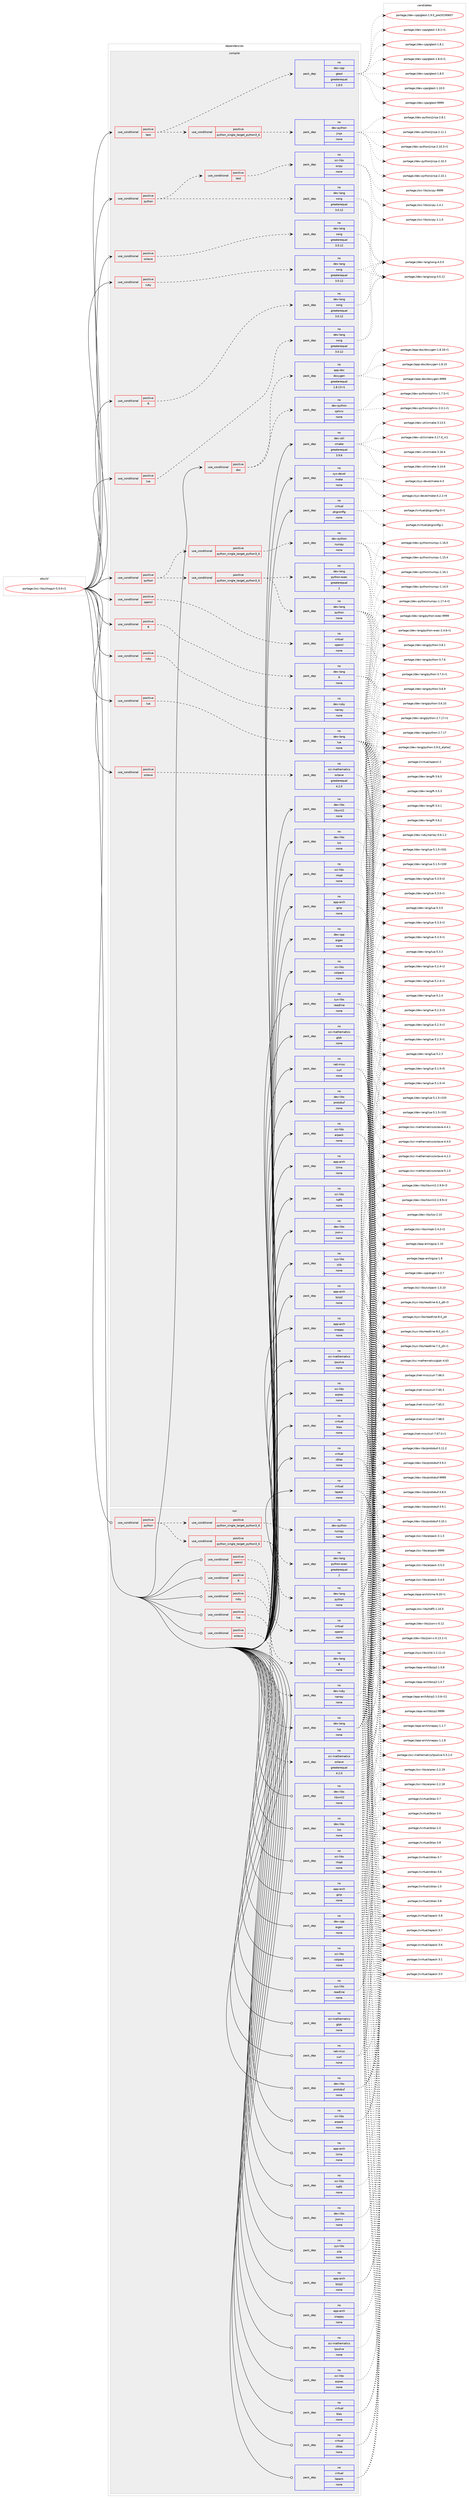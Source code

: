 digraph prolog {

# *************
# Graph options
# *************

newrank=true;
concentrate=true;
compound=true;
graph [rankdir=LR,fontname=Helvetica,fontsize=10,ranksep=1.5];#, ranksep=2.5, nodesep=0.2];
edge  [arrowhead=vee];
node  [fontname=Helvetica,fontsize=10];

# **********
# The ebuild
# **********

subgraph cluster_leftcol {
color=gray;
rank=same;
label=<<i>ebuild</i>>;
id [label="portage://sci-libs/shogun-5.0.0-r1", color=red, width=4, href="../sci-libs/shogun-5.0.0-r1.svg"];
}

# ****************
# The dependencies
# ****************

subgraph cluster_midcol {
color=gray;
label=<<i>dependencies</i>>;
subgraph cluster_compile {
fillcolor="#eeeeee";
style=filled;
label=<<i>compile</i>>;
subgraph cond10832 {
dependency51862 [label=<<TABLE BORDER="0" CELLBORDER="1" CELLSPACING="0" CELLPADDING="4"><TR><TD ROWSPAN="3" CELLPADDING="10">use_conditional</TD></TR><TR><TD>positive</TD></TR><TR><TD>R</TD></TR></TABLE>>, shape=none, color=red];
subgraph pack39915 {
dependency51863 [label=<<TABLE BORDER="0" CELLBORDER="1" CELLSPACING="0" CELLPADDING="4" WIDTH="220"><TR><TD ROWSPAN="6" CELLPADDING="30">pack_dep</TD></TR><TR><TD WIDTH="110">no</TD></TR><TR><TD>dev-lang</TD></TR><TR><TD>R</TD></TR><TR><TD>none</TD></TR><TR><TD></TD></TR></TABLE>>, shape=none, color=blue];
}
dependency51862:e -> dependency51863:w [weight=20,style="dashed",arrowhead="vee"];
}
id:e -> dependency51862:w [weight=20,style="solid",arrowhead="vee"];
subgraph cond10833 {
dependency51864 [label=<<TABLE BORDER="0" CELLBORDER="1" CELLSPACING="0" CELLPADDING="4"><TR><TD ROWSPAN="3" CELLPADDING="10">use_conditional</TD></TR><TR><TD>positive</TD></TR><TR><TD>R</TD></TR></TABLE>>, shape=none, color=red];
subgraph pack39916 {
dependency51865 [label=<<TABLE BORDER="0" CELLBORDER="1" CELLSPACING="0" CELLPADDING="4" WIDTH="220"><TR><TD ROWSPAN="6" CELLPADDING="30">pack_dep</TD></TR><TR><TD WIDTH="110">no</TD></TR><TR><TD>dev-lang</TD></TR><TR><TD>swig</TD></TR><TR><TD>greaterequal</TD></TR><TR><TD>3.0.12</TD></TR></TABLE>>, shape=none, color=blue];
}
dependency51864:e -> dependency51865:w [weight=20,style="dashed",arrowhead="vee"];
}
id:e -> dependency51864:w [weight=20,style="solid",arrowhead="vee"];
subgraph cond10834 {
dependency51866 [label=<<TABLE BORDER="0" CELLBORDER="1" CELLSPACING="0" CELLPADDING="4"><TR><TD ROWSPAN="3" CELLPADDING="10">use_conditional</TD></TR><TR><TD>positive</TD></TR><TR><TD>doc</TD></TR></TABLE>>, shape=none, color=red];
subgraph pack39917 {
dependency51867 [label=<<TABLE BORDER="0" CELLBORDER="1" CELLSPACING="0" CELLPADDING="4" WIDTH="220"><TR><TD ROWSPAN="6" CELLPADDING="30">pack_dep</TD></TR><TR><TD WIDTH="110">no</TD></TR><TR><TD>app-doc</TD></TR><TR><TD>doxygen</TD></TR><TR><TD>greaterequal</TD></TR><TR><TD>1.8.13-r1</TD></TR></TABLE>>, shape=none, color=blue];
}
dependency51866:e -> dependency51867:w [weight=20,style="dashed",arrowhead="vee"];
subgraph pack39918 {
dependency51868 [label=<<TABLE BORDER="0" CELLBORDER="1" CELLSPACING="0" CELLPADDING="4" WIDTH="220"><TR><TD ROWSPAN="6" CELLPADDING="30">pack_dep</TD></TR><TR><TD WIDTH="110">no</TD></TR><TR><TD>dev-python</TD></TR><TR><TD>sphinx</TD></TR><TR><TD>none</TD></TR><TR><TD></TD></TR></TABLE>>, shape=none, color=blue];
}
dependency51866:e -> dependency51868:w [weight=20,style="dashed",arrowhead="vee"];
}
id:e -> dependency51866:w [weight=20,style="solid",arrowhead="vee"];
subgraph cond10835 {
dependency51869 [label=<<TABLE BORDER="0" CELLBORDER="1" CELLSPACING="0" CELLPADDING="4"><TR><TD ROWSPAN="3" CELLPADDING="10">use_conditional</TD></TR><TR><TD>positive</TD></TR><TR><TD>lua</TD></TR></TABLE>>, shape=none, color=red];
subgraph pack39919 {
dependency51870 [label=<<TABLE BORDER="0" CELLBORDER="1" CELLSPACING="0" CELLPADDING="4" WIDTH="220"><TR><TD ROWSPAN="6" CELLPADDING="30">pack_dep</TD></TR><TR><TD WIDTH="110">no</TD></TR><TR><TD>dev-lang</TD></TR><TR><TD>lua</TD></TR><TR><TD>none</TD></TR><TR><TD></TD></TR></TABLE>>, shape=none, color=blue];
}
dependency51869:e -> dependency51870:w [weight=20,style="dashed",arrowhead="vee"];
}
id:e -> dependency51869:w [weight=20,style="solid",arrowhead="vee"];
subgraph cond10836 {
dependency51871 [label=<<TABLE BORDER="0" CELLBORDER="1" CELLSPACING="0" CELLPADDING="4"><TR><TD ROWSPAN="3" CELLPADDING="10">use_conditional</TD></TR><TR><TD>positive</TD></TR><TR><TD>lua</TD></TR></TABLE>>, shape=none, color=red];
subgraph pack39920 {
dependency51872 [label=<<TABLE BORDER="0" CELLBORDER="1" CELLSPACING="0" CELLPADDING="4" WIDTH="220"><TR><TD ROWSPAN="6" CELLPADDING="30">pack_dep</TD></TR><TR><TD WIDTH="110">no</TD></TR><TR><TD>dev-lang</TD></TR><TR><TD>swig</TD></TR><TR><TD>greaterequal</TD></TR><TR><TD>3.0.12</TD></TR></TABLE>>, shape=none, color=blue];
}
dependency51871:e -> dependency51872:w [weight=20,style="dashed",arrowhead="vee"];
}
id:e -> dependency51871:w [weight=20,style="solid",arrowhead="vee"];
subgraph cond10837 {
dependency51873 [label=<<TABLE BORDER="0" CELLBORDER="1" CELLSPACING="0" CELLPADDING="4"><TR><TD ROWSPAN="3" CELLPADDING="10">use_conditional</TD></TR><TR><TD>positive</TD></TR><TR><TD>octave</TD></TR></TABLE>>, shape=none, color=red];
subgraph pack39921 {
dependency51874 [label=<<TABLE BORDER="0" CELLBORDER="1" CELLSPACING="0" CELLPADDING="4" WIDTH="220"><TR><TD ROWSPAN="6" CELLPADDING="30">pack_dep</TD></TR><TR><TD WIDTH="110">no</TD></TR><TR><TD>dev-lang</TD></TR><TR><TD>swig</TD></TR><TR><TD>greaterequal</TD></TR><TR><TD>3.0.12</TD></TR></TABLE>>, shape=none, color=blue];
}
dependency51873:e -> dependency51874:w [weight=20,style="dashed",arrowhead="vee"];
}
id:e -> dependency51873:w [weight=20,style="solid",arrowhead="vee"];
subgraph cond10838 {
dependency51875 [label=<<TABLE BORDER="0" CELLBORDER="1" CELLSPACING="0" CELLPADDING="4"><TR><TD ROWSPAN="3" CELLPADDING="10">use_conditional</TD></TR><TR><TD>positive</TD></TR><TR><TD>octave</TD></TR></TABLE>>, shape=none, color=red];
subgraph pack39922 {
dependency51876 [label=<<TABLE BORDER="0" CELLBORDER="1" CELLSPACING="0" CELLPADDING="4" WIDTH="220"><TR><TD ROWSPAN="6" CELLPADDING="30">pack_dep</TD></TR><TR><TD WIDTH="110">no</TD></TR><TR><TD>sci-mathematics</TD></TR><TR><TD>octave</TD></TR><TR><TD>greaterequal</TD></TR><TR><TD>4.2.0</TD></TR></TABLE>>, shape=none, color=blue];
}
dependency51875:e -> dependency51876:w [weight=20,style="dashed",arrowhead="vee"];
}
id:e -> dependency51875:w [weight=20,style="solid",arrowhead="vee"];
subgraph cond10839 {
dependency51877 [label=<<TABLE BORDER="0" CELLBORDER="1" CELLSPACING="0" CELLPADDING="4"><TR><TD ROWSPAN="3" CELLPADDING="10">use_conditional</TD></TR><TR><TD>positive</TD></TR><TR><TD>opencl</TD></TR></TABLE>>, shape=none, color=red];
subgraph pack39923 {
dependency51878 [label=<<TABLE BORDER="0" CELLBORDER="1" CELLSPACING="0" CELLPADDING="4" WIDTH="220"><TR><TD ROWSPAN="6" CELLPADDING="30">pack_dep</TD></TR><TR><TD WIDTH="110">no</TD></TR><TR><TD>virtual</TD></TR><TR><TD>opencl</TD></TR><TR><TD>none</TD></TR><TR><TD></TD></TR></TABLE>>, shape=none, color=blue];
}
dependency51877:e -> dependency51878:w [weight=20,style="dashed",arrowhead="vee"];
}
id:e -> dependency51877:w [weight=20,style="solid",arrowhead="vee"];
subgraph cond10840 {
dependency51879 [label=<<TABLE BORDER="0" CELLBORDER="1" CELLSPACING="0" CELLPADDING="4"><TR><TD ROWSPAN="3" CELLPADDING="10">use_conditional</TD></TR><TR><TD>positive</TD></TR><TR><TD>python</TD></TR></TABLE>>, shape=none, color=red];
subgraph cond10841 {
dependency51880 [label=<<TABLE BORDER="0" CELLBORDER="1" CELLSPACING="0" CELLPADDING="4"><TR><TD ROWSPAN="3" CELLPADDING="10">use_conditional</TD></TR><TR><TD>positive</TD></TR><TR><TD>python_single_target_python3_6</TD></TR></TABLE>>, shape=none, color=red];
subgraph pack39924 {
dependency51881 [label=<<TABLE BORDER="0" CELLBORDER="1" CELLSPACING="0" CELLPADDING="4" WIDTH="220"><TR><TD ROWSPAN="6" CELLPADDING="30">pack_dep</TD></TR><TR><TD WIDTH="110">no</TD></TR><TR><TD>dev-lang</TD></TR><TR><TD>python</TD></TR><TR><TD>none</TD></TR><TR><TD></TD></TR></TABLE>>, shape=none, color=blue];
}
dependency51880:e -> dependency51881:w [weight=20,style="dashed",arrowhead="vee"];
subgraph pack39925 {
dependency51882 [label=<<TABLE BORDER="0" CELLBORDER="1" CELLSPACING="0" CELLPADDING="4" WIDTH="220"><TR><TD ROWSPAN="6" CELLPADDING="30">pack_dep</TD></TR><TR><TD WIDTH="110">no</TD></TR><TR><TD>dev-lang</TD></TR><TR><TD>python-exec</TD></TR><TR><TD>greaterequal</TD></TR><TR><TD>2</TD></TR></TABLE>>, shape=none, color=blue];
}
dependency51880:e -> dependency51882:w [weight=20,style="dashed",arrowhead="vee"];
}
dependency51879:e -> dependency51880:w [weight=20,style="dashed",arrowhead="vee"];
subgraph cond10842 {
dependency51883 [label=<<TABLE BORDER="0" CELLBORDER="1" CELLSPACING="0" CELLPADDING="4"><TR><TD ROWSPAN="3" CELLPADDING="10">use_conditional</TD></TR><TR><TD>positive</TD></TR><TR><TD>python_single_target_python3_6</TD></TR></TABLE>>, shape=none, color=red];
subgraph pack39926 {
dependency51884 [label=<<TABLE BORDER="0" CELLBORDER="1" CELLSPACING="0" CELLPADDING="4" WIDTH="220"><TR><TD ROWSPAN="6" CELLPADDING="30">pack_dep</TD></TR><TR><TD WIDTH="110">no</TD></TR><TR><TD>dev-python</TD></TR><TR><TD>numpy</TD></TR><TR><TD>none</TD></TR><TR><TD></TD></TR></TABLE>>, shape=none, color=blue];
}
dependency51883:e -> dependency51884:w [weight=20,style="dashed",arrowhead="vee"];
}
dependency51879:e -> dependency51883:w [weight=20,style="dashed",arrowhead="vee"];
}
id:e -> dependency51879:w [weight=20,style="solid",arrowhead="vee"];
subgraph cond10843 {
dependency51885 [label=<<TABLE BORDER="0" CELLBORDER="1" CELLSPACING="0" CELLPADDING="4"><TR><TD ROWSPAN="3" CELLPADDING="10">use_conditional</TD></TR><TR><TD>positive</TD></TR><TR><TD>python</TD></TR></TABLE>>, shape=none, color=red];
subgraph pack39927 {
dependency51886 [label=<<TABLE BORDER="0" CELLBORDER="1" CELLSPACING="0" CELLPADDING="4" WIDTH="220"><TR><TD ROWSPAN="6" CELLPADDING="30">pack_dep</TD></TR><TR><TD WIDTH="110">no</TD></TR><TR><TD>dev-lang</TD></TR><TR><TD>swig</TD></TR><TR><TD>greaterequal</TD></TR><TR><TD>3.0.12</TD></TR></TABLE>>, shape=none, color=blue];
}
dependency51885:e -> dependency51886:w [weight=20,style="dashed",arrowhead="vee"];
subgraph cond10844 {
dependency51887 [label=<<TABLE BORDER="0" CELLBORDER="1" CELLSPACING="0" CELLPADDING="4"><TR><TD ROWSPAN="3" CELLPADDING="10">use_conditional</TD></TR><TR><TD>positive</TD></TR><TR><TD>test</TD></TR></TABLE>>, shape=none, color=red];
subgraph pack39928 {
dependency51888 [label=<<TABLE BORDER="0" CELLBORDER="1" CELLSPACING="0" CELLPADDING="4" WIDTH="220"><TR><TD ROWSPAN="6" CELLPADDING="30">pack_dep</TD></TR><TR><TD WIDTH="110">no</TD></TR><TR><TD>sci-libs</TD></TR><TR><TD>scipy</TD></TR><TR><TD>none</TD></TR><TR><TD></TD></TR></TABLE>>, shape=none, color=blue];
}
dependency51887:e -> dependency51888:w [weight=20,style="dashed",arrowhead="vee"];
}
dependency51885:e -> dependency51887:w [weight=20,style="dashed",arrowhead="vee"];
}
id:e -> dependency51885:w [weight=20,style="solid",arrowhead="vee"];
subgraph cond10845 {
dependency51889 [label=<<TABLE BORDER="0" CELLBORDER="1" CELLSPACING="0" CELLPADDING="4"><TR><TD ROWSPAN="3" CELLPADDING="10">use_conditional</TD></TR><TR><TD>positive</TD></TR><TR><TD>ruby</TD></TR></TABLE>>, shape=none, color=red];
subgraph pack39929 {
dependency51890 [label=<<TABLE BORDER="0" CELLBORDER="1" CELLSPACING="0" CELLPADDING="4" WIDTH="220"><TR><TD ROWSPAN="6" CELLPADDING="30">pack_dep</TD></TR><TR><TD WIDTH="110">no</TD></TR><TR><TD>dev-lang</TD></TR><TR><TD>swig</TD></TR><TR><TD>greaterequal</TD></TR><TR><TD>3.0.12</TD></TR></TABLE>>, shape=none, color=blue];
}
dependency51889:e -> dependency51890:w [weight=20,style="dashed",arrowhead="vee"];
}
id:e -> dependency51889:w [weight=20,style="solid",arrowhead="vee"];
subgraph cond10846 {
dependency51891 [label=<<TABLE BORDER="0" CELLBORDER="1" CELLSPACING="0" CELLPADDING="4"><TR><TD ROWSPAN="3" CELLPADDING="10">use_conditional</TD></TR><TR><TD>positive</TD></TR><TR><TD>ruby</TD></TR></TABLE>>, shape=none, color=red];
subgraph pack39930 {
dependency51892 [label=<<TABLE BORDER="0" CELLBORDER="1" CELLSPACING="0" CELLPADDING="4" WIDTH="220"><TR><TD ROWSPAN="6" CELLPADDING="30">pack_dep</TD></TR><TR><TD WIDTH="110">no</TD></TR><TR><TD>dev-ruby</TD></TR><TR><TD>narray</TD></TR><TR><TD>none</TD></TR><TR><TD></TD></TR></TABLE>>, shape=none, color=blue];
}
dependency51891:e -> dependency51892:w [weight=20,style="dashed",arrowhead="vee"];
}
id:e -> dependency51891:w [weight=20,style="solid",arrowhead="vee"];
subgraph cond10847 {
dependency51893 [label=<<TABLE BORDER="0" CELLBORDER="1" CELLSPACING="0" CELLPADDING="4"><TR><TD ROWSPAN="3" CELLPADDING="10">use_conditional</TD></TR><TR><TD>positive</TD></TR><TR><TD>test</TD></TR></TABLE>>, shape=none, color=red];
subgraph cond10848 {
dependency51894 [label=<<TABLE BORDER="0" CELLBORDER="1" CELLSPACING="0" CELLPADDING="4"><TR><TD ROWSPAN="3" CELLPADDING="10">use_conditional</TD></TR><TR><TD>positive</TD></TR><TR><TD>python_single_target_python3_6</TD></TR></TABLE>>, shape=none, color=red];
subgraph pack39931 {
dependency51895 [label=<<TABLE BORDER="0" CELLBORDER="1" CELLSPACING="0" CELLPADDING="4" WIDTH="220"><TR><TD ROWSPAN="6" CELLPADDING="30">pack_dep</TD></TR><TR><TD WIDTH="110">no</TD></TR><TR><TD>dev-python</TD></TR><TR><TD>jinja</TD></TR><TR><TD>none</TD></TR><TR><TD></TD></TR></TABLE>>, shape=none, color=blue];
}
dependency51894:e -> dependency51895:w [weight=20,style="dashed",arrowhead="vee"];
}
dependency51893:e -> dependency51894:w [weight=20,style="dashed",arrowhead="vee"];
subgraph pack39932 {
dependency51896 [label=<<TABLE BORDER="0" CELLBORDER="1" CELLSPACING="0" CELLPADDING="4" WIDTH="220"><TR><TD ROWSPAN="6" CELLPADDING="30">pack_dep</TD></TR><TR><TD WIDTH="110">no</TD></TR><TR><TD>dev-cpp</TD></TR><TR><TD>gtest</TD></TR><TR><TD>greaterequal</TD></TR><TR><TD>1.8.0</TD></TR></TABLE>>, shape=none, color=blue];
}
dependency51893:e -> dependency51896:w [weight=20,style="dashed",arrowhead="vee"];
}
id:e -> dependency51893:w [weight=20,style="solid",arrowhead="vee"];
subgraph pack39933 {
dependency51897 [label=<<TABLE BORDER="0" CELLBORDER="1" CELLSPACING="0" CELLPADDING="4" WIDTH="220"><TR><TD ROWSPAN="6" CELLPADDING="30">pack_dep</TD></TR><TR><TD WIDTH="110">no</TD></TR><TR><TD>app-arch</TD></TR><TR><TD>bzip2</TD></TR><TR><TD>none</TD></TR><TR><TD></TD></TR></TABLE>>, shape=none, color=blue];
}
id:e -> dependency51897:w [weight=20,style="solid",arrowhead="vee"];
subgraph pack39934 {
dependency51898 [label=<<TABLE BORDER="0" CELLBORDER="1" CELLSPACING="0" CELLPADDING="4" WIDTH="220"><TR><TD ROWSPAN="6" CELLPADDING="30">pack_dep</TD></TR><TR><TD WIDTH="110">no</TD></TR><TR><TD>app-arch</TD></TR><TR><TD>gzip</TD></TR><TR><TD>none</TD></TR><TR><TD></TD></TR></TABLE>>, shape=none, color=blue];
}
id:e -> dependency51898:w [weight=20,style="solid",arrowhead="vee"];
subgraph pack39935 {
dependency51899 [label=<<TABLE BORDER="0" CELLBORDER="1" CELLSPACING="0" CELLPADDING="4" WIDTH="220"><TR><TD ROWSPAN="6" CELLPADDING="30">pack_dep</TD></TR><TR><TD WIDTH="110">no</TD></TR><TR><TD>app-arch</TD></TR><TR><TD>lzma</TD></TR><TR><TD>none</TD></TR><TR><TD></TD></TR></TABLE>>, shape=none, color=blue];
}
id:e -> dependency51899:w [weight=20,style="solid",arrowhead="vee"];
subgraph pack39936 {
dependency51900 [label=<<TABLE BORDER="0" CELLBORDER="1" CELLSPACING="0" CELLPADDING="4" WIDTH="220"><TR><TD ROWSPAN="6" CELLPADDING="30">pack_dep</TD></TR><TR><TD WIDTH="110">no</TD></TR><TR><TD>app-arch</TD></TR><TR><TD>snappy</TD></TR><TR><TD>none</TD></TR><TR><TD></TD></TR></TABLE>>, shape=none, color=blue];
}
id:e -> dependency51900:w [weight=20,style="solid",arrowhead="vee"];
subgraph pack39937 {
dependency51901 [label=<<TABLE BORDER="0" CELLBORDER="1" CELLSPACING="0" CELLPADDING="4" WIDTH="220"><TR><TD ROWSPAN="6" CELLPADDING="30">pack_dep</TD></TR><TR><TD WIDTH="110">no</TD></TR><TR><TD>dev-cpp</TD></TR><TR><TD>eigen</TD></TR><TR><TD>none</TD></TR><TR><TD></TD></TR></TABLE>>, shape=none, color=blue];
}
id:e -> dependency51901:w [weight=20,style="solid",arrowhead="vee"];
subgraph pack39938 {
dependency51902 [label=<<TABLE BORDER="0" CELLBORDER="1" CELLSPACING="0" CELLPADDING="4" WIDTH="220"><TR><TD ROWSPAN="6" CELLPADDING="30">pack_dep</TD></TR><TR><TD WIDTH="110">no</TD></TR><TR><TD>dev-libs</TD></TR><TR><TD>json-c</TD></TR><TR><TD>none</TD></TR><TR><TD></TD></TR></TABLE>>, shape=none, color=blue];
}
id:e -> dependency51902:w [weight=20,style="solid",arrowhead="vee"];
subgraph pack39939 {
dependency51903 [label=<<TABLE BORDER="0" CELLBORDER="1" CELLSPACING="0" CELLPADDING="4" WIDTH="220"><TR><TD ROWSPAN="6" CELLPADDING="30">pack_dep</TD></TR><TR><TD WIDTH="110">no</TD></TR><TR><TD>dev-libs</TD></TR><TR><TD>libxml2</TD></TR><TR><TD>none</TD></TR><TR><TD></TD></TR></TABLE>>, shape=none, color=blue];
}
id:e -> dependency51903:w [weight=20,style="solid",arrowhead="vee"];
subgraph pack39940 {
dependency51904 [label=<<TABLE BORDER="0" CELLBORDER="1" CELLSPACING="0" CELLPADDING="4" WIDTH="220"><TR><TD ROWSPAN="6" CELLPADDING="30">pack_dep</TD></TR><TR><TD WIDTH="110">no</TD></TR><TR><TD>dev-libs</TD></TR><TR><TD>lzo</TD></TR><TR><TD>none</TD></TR><TR><TD></TD></TR></TABLE>>, shape=none, color=blue];
}
id:e -> dependency51904:w [weight=20,style="solid",arrowhead="vee"];
subgraph pack39941 {
dependency51905 [label=<<TABLE BORDER="0" CELLBORDER="1" CELLSPACING="0" CELLPADDING="4" WIDTH="220"><TR><TD ROWSPAN="6" CELLPADDING="30">pack_dep</TD></TR><TR><TD WIDTH="110">no</TD></TR><TR><TD>dev-libs</TD></TR><TR><TD>protobuf</TD></TR><TR><TD>none</TD></TR><TR><TD></TD></TR></TABLE>>, shape=none, color=blue];
}
id:e -> dependency51905:w [weight=20,style="solid",arrowhead="vee"];
subgraph pack39942 {
dependency51906 [label=<<TABLE BORDER="0" CELLBORDER="1" CELLSPACING="0" CELLPADDING="4" WIDTH="220"><TR><TD ROWSPAN="6" CELLPADDING="30">pack_dep</TD></TR><TR><TD WIDTH="110">no</TD></TR><TR><TD>dev-util</TD></TR><TR><TD>cmake</TD></TR><TR><TD>greaterequal</TD></TR><TR><TD>3.9.6</TD></TR></TABLE>>, shape=none, color=blue];
}
id:e -> dependency51906:w [weight=20,style="solid",arrowhead="vee"];
subgraph pack39943 {
dependency51907 [label=<<TABLE BORDER="0" CELLBORDER="1" CELLSPACING="0" CELLPADDING="4" WIDTH="220"><TR><TD ROWSPAN="6" CELLPADDING="30">pack_dep</TD></TR><TR><TD WIDTH="110">no</TD></TR><TR><TD>net-misc</TD></TR><TR><TD>curl</TD></TR><TR><TD>none</TD></TR><TR><TD></TD></TR></TABLE>>, shape=none, color=blue];
}
id:e -> dependency51907:w [weight=20,style="solid",arrowhead="vee"];
subgraph pack39944 {
dependency51908 [label=<<TABLE BORDER="0" CELLBORDER="1" CELLSPACING="0" CELLPADDING="4" WIDTH="220"><TR><TD ROWSPAN="6" CELLPADDING="30">pack_dep</TD></TR><TR><TD WIDTH="110">no</TD></TR><TR><TD>sci-libs</TD></TR><TR><TD>arpack</TD></TR><TR><TD>none</TD></TR><TR><TD></TD></TR></TABLE>>, shape=none, color=blue];
}
id:e -> dependency51908:w [weight=20,style="solid",arrowhead="vee"];
subgraph pack39945 {
dependency51909 [label=<<TABLE BORDER="0" CELLBORDER="1" CELLSPACING="0" CELLPADDING="4" WIDTH="220"><TR><TD ROWSPAN="6" CELLPADDING="30">pack_dep</TD></TR><TR><TD WIDTH="110">no</TD></TR><TR><TD>sci-libs</TD></TR><TR><TD>arprec</TD></TR><TR><TD>none</TD></TR><TR><TD></TD></TR></TABLE>>, shape=none, color=blue];
}
id:e -> dependency51909:w [weight=20,style="solid",arrowhead="vee"];
subgraph pack39946 {
dependency51910 [label=<<TABLE BORDER="0" CELLBORDER="1" CELLSPACING="0" CELLPADDING="4" WIDTH="220"><TR><TD ROWSPAN="6" CELLPADDING="30">pack_dep</TD></TR><TR><TD WIDTH="110">no</TD></TR><TR><TD>sci-libs</TD></TR><TR><TD>colpack</TD></TR><TR><TD>none</TD></TR><TR><TD></TD></TR></TABLE>>, shape=none, color=blue];
}
id:e -> dependency51910:w [weight=20,style="solid",arrowhead="vee"];
subgraph pack39947 {
dependency51911 [label=<<TABLE BORDER="0" CELLBORDER="1" CELLSPACING="0" CELLPADDING="4" WIDTH="220"><TR><TD ROWSPAN="6" CELLPADDING="30">pack_dep</TD></TR><TR><TD WIDTH="110">no</TD></TR><TR><TD>sci-libs</TD></TR><TR><TD>hdf5</TD></TR><TR><TD>none</TD></TR><TR><TD></TD></TR></TABLE>>, shape=none, color=blue];
}
id:e -> dependency51911:w [weight=20,style="solid",arrowhead="vee"];
subgraph pack39948 {
dependency51912 [label=<<TABLE BORDER="0" CELLBORDER="1" CELLSPACING="0" CELLPADDING="4" WIDTH="220"><TR><TD ROWSPAN="6" CELLPADDING="30">pack_dep</TD></TR><TR><TD WIDTH="110">no</TD></TR><TR><TD>sci-libs</TD></TR><TR><TD>nlopt</TD></TR><TR><TD>none</TD></TR><TR><TD></TD></TR></TABLE>>, shape=none, color=blue];
}
id:e -> dependency51912:w [weight=20,style="solid",arrowhead="vee"];
subgraph pack39949 {
dependency51913 [label=<<TABLE BORDER="0" CELLBORDER="1" CELLSPACING="0" CELLPADDING="4" WIDTH="220"><TR><TD ROWSPAN="6" CELLPADDING="30">pack_dep</TD></TR><TR><TD WIDTH="110">no</TD></TR><TR><TD>sci-mathematics</TD></TR><TR><TD>glpk</TD></TR><TR><TD>none</TD></TR><TR><TD></TD></TR></TABLE>>, shape=none, color=blue];
}
id:e -> dependency51913:w [weight=20,style="solid",arrowhead="vee"];
subgraph pack39950 {
dependency51914 [label=<<TABLE BORDER="0" CELLBORDER="1" CELLSPACING="0" CELLPADDING="4" WIDTH="220"><TR><TD ROWSPAN="6" CELLPADDING="30">pack_dep</TD></TR><TR><TD WIDTH="110">no</TD></TR><TR><TD>sci-mathematics</TD></TR><TR><TD>lpsolve</TD></TR><TR><TD>none</TD></TR><TR><TD></TD></TR></TABLE>>, shape=none, color=blue];
}
id:e -> dependency51914:w [weight=20,style="solid",arrowhead="vee"];
subgraph pack39951 {
dependency51915 [label=<<TABLE BORDER="0" CELLBORDER="1" CELLSPACING="0" CELLPADDING="4" WIDTH="220"><TR><TD ROWSPAN="6" CELLPADDING="30">pack_dep</TD></TR><TR><TD WIDTH="110">no</TD></TR><TR><TD>sys-devel</TD></TR><TR><TD>make</TD></TR><TR><TD>none</TD></TR><TR><TD></TD></TR></TABLE>>, shape=none, color=blue];
}
id:e -> dependency51915:w [weight=20,style="solid",arrowhead="vee"];
subgraph pack39952 {
dependency51916 [label=<<TABLE BORDER="0" CELLBORDER="1" CELLSPACING="0" CELLPADDING="4" WIDTH="220"><TR><TD ROWSPAN="6" CELLPADDING="30">pack_dep</TD></TR><TR><TD WIDTH="110">no</TD></TR><TR><TD>sys-libs</TD></TR><TR><TD>readline</TD></TR><TR><TD>none</TD></TR><TR><TD></TD></TR></TABLE>>, shape=none, color=blue];
}
id:e -> dependency51916:w [weight=20,style="solid",arrowhead="vee"];
subgraph pack39953 {
dependency51917 [label=<<TABLE BORDER="0" CELLBORDER="1" CELLSPACING="0" CELLPADDING="4" WIDTH="220"><TR><TD ROWSPAN="6" CELLPADDING="30">pack_dep</TD></TR><TR><TD WIDTH="110">no</TD></TR><TR><TD>sys-libs</TD></TR><TR><TD>zlib</TD></TR><TR><TD>none</TD></TR><TR><TD></TD></TR></TABLE>>, shape=none, color=blue];
}
id:e -> dependency51917:w [weight=20,style="solid",arrowhead="vee"];
subgraph pack39954 {
dependency51918 [label=<<TABLE BORDER="0" CELLBORDER="1" CELLSPACING="0" CELLPADDING="4" WIDTH="220"><TR><TD ROWSPAN="6" CELLPADDING="30">pack_dep</TD></TR><TR><TD WIDTH="110">no</TD></TR><TR><TD>virtual</TD></TR><TR><TD>blas</TD></TR><TR><TD>none</TD></TR><TR><TD></TD></TR></TABLE>>, shape=none, color=blue];
}
id:e -> dependency51918:w [weight=20,style="solid",arrowhead="vee"];
subgraph pack39955 {
dependency51919 [label=<<TABLE BORDER="0" CELLBORDER="1" CELLSPACING="0" CELLPADDING="4" WIDTH="220"><TR><TD ROWSPAN="6" CELLPADDING="30">pack_dep</TD></TR><TR><TD WIDTH="110">no</TD></TR><TR><TD>virtual</TD></TR><TR><TD>cblas</TD></TR><TR><TD>none</TD></TR><TR><TD></TD></TR></TABLE>>, shape=none, color=blue];
}
id:e -> dependency51919:w [weight=20,style="solid",arrowhead="vee"];
subgraph pack39956 {
dependency51920 [label=<<TABLE BORDER="0" CELLBORDER="1" CELLSPACING="0" CELLPADDING="4" WIDTH="220"><TR><TD ROWSPAN="6" CELLPADDING="30">pack_dep</TD></TR><TR><TD WIDTH="110">no</TD></TR><TR><TD>virtual</TD></TR><TR><TD>lapack</TD></TR><TR><TD>none</TD></TR><TR><TD></TD></TR></TABLE>>, shape=none, color=blue];
}
id:e -> dependency51920:w [weight=20,style="solid",arrowhead="vee"];
subgraph pack39957 {
dependency51921 [label=<<TABLE BORDER="0" CELLBORDER="1" CELLSPACING="0" CELLPADDING="4" WIDTH="220"><TR><TD ROWSPAN="6" CELLPADDING="30">pack_dep</TD></TR><TR><TD WIDTH="110">no</TD></TR><TR><TD>virtual</TD></TR><TR><TD>pkgconfig</TD></TR><TR><TD>none</TD></TR><TR><TD></TD></TR></TABLE>>, shape=none, color=blue];
}
id:e -> dependency51921:w [weight=20,style="solid",arrowhead="vee"];
}
subgraph cluster_compileandrun {
fillcolor="#eeeeee";
style=filled;
label=<<i>compile and run</i>>;
}
subgraph cluster_run {
fillcolor="#eeeeee";
style=filled;
label=<<i>run</i>>;
subgraph cond10849 {
dependency51922 [label=<<TABLE BORDER="0" CELLBORDER="1" CELLSPACING="0" CELLPADDING="4"><TR><TD ROWSPAN="3" CELLPADDING="10">use_conditional</TD></TR><TR><TD>positive</TD></TR><TR><TD>R</TD></TR></TABLE>>, shape=none, color=red];
subgraph pack39958 {
dependency51923 [label=<<TABLE BORDER="0" CELLBORDER="1" CELLSPACING="0" CELLPADDING="4" WIDTH="220"><TR><TD ROWSPAN="6" CELLPADDING="30">pack_dep</TD></TR><TR><TD WIDTH="110">no</TD></TR><TR><TD>dev-lang</TD></TR><TR><TD>R</TD></TR><TR><TD>none</TD></TR><TR><TD></TD></TR></TABLE>>, shape=none, color=blue];
}
dependency51922:e -> dependency51923:w [weight=20,style="dashed",arrowhead="vee"];
}
id:e -> dependency51922:w [weight=20,style="solid",arrowhead="odot"];
subgraph cond10850 {
dependency51924 [label=<<TABLE BORDER="0" CELLBORDER="1" CELLSPACING="0" CELLPADDING="4"><TR><TD ROWSPAN="3" CELLPADDING="10">use_conditional</TD></TR><TR><TD>positive</TD></TR><TR><TD>lua</TD></TR></TABLE>>, shape=none, color=red];
subgraph pack39959 {
dependency51925 [label=<<TABLE BORDER="0" CELLBORDER="1" CELLSPACING="0" CELLPADDING="4" WIDTH="220"><TR><TD ROWSPAN="6" CELLPADDING="30">pack_dep</TD></TR><TR><TD WIDTH="110">no</TD></TR><TR><TD>dev-lang</TD></TR><TR><TD>lua</TD></TR><TR><TD>none</TD></TR><TR><TD></TD></TR></TABLE>>, shape=none, color=blue];
}
dependency51924:e -> dependency51925:w [weight=20,style="dashed",arrowhead="vee"];
}
id:e -> dependency51924:w [weight=20,style="solid",arrowhead="odot"];
subgraph cond10851 {
dependency51926 [label=<<TABLE BORDER="0" CELLBORDER="1" CELLSPACING="0" CELLPADDING="4"><TR><TD ROWSPAN="3" CELLPADDING="10">use_conditional</TD></TR><TR><TD>positive</TD></TR><TR><TD>octave</TD></TR></TABLE>>, shape=none, color=red];
subgraph pack39960 {
dependency51927 [label=<<TABLE BORDER="0" CELLBORDER="1" CELLSPACING="0" CELLPADDING="4" WIDTH="220"><TR><TD ROWSPAN="6" CELLPADDING="30">pack_dep</TD></TR><TR><TD WIDTH="110">no</TD></TR><TR><TD>sci-mathematics</TD></TR><TR><TD>octave</TD></TR><TR><TD>greaterequal</TD></TR><TR><TD>4.2.0</TD></TR></TABLE>>, shape=none, color=blue];
}
dependency51926:e -> dependency51927:w [weight=20,style="dashed",arrowhead="vee"];
}
id:e -> dependency51926:w [weight=20,style="solid",arrowhead="odot"];
subgraph cond10852 {
dependency51928 [label=<<TABLE BORDER="0" CELLBORDER="1" CELLSPACING="0" CELLPADDING="4"><TR><TD ROWSPAN="3" CELLPADDING="10">use_conditional</TD></TR><TR><TD>positive</TD></TR><TR><TD>opencl</TD></TR></TABLE>>, shape=none, color=red];
subgraph pack39961 {
dependency51929 [label=<<TABLE BORDER="0" CELLBORDER="1" CELLSPACING="0" CELLPADDING="4" WIDTH="220"><TR><TD ROWSPAN="6" CELLPADDING="30">pack_dep</TD></TR><TR><TD WIDTH="110">no</TD></TR><TR><TD>virtual</TD></TR><TR><TD>opencl</TD></TR><TR><TD>none</TD></TR><TR><TD></TD></TR></TABLE>>, shape=none, color=blue];
}
dependency51928:e -> dependency51929:w [weight=20,style="dashed",arrowhead="vee"];
}
id:e -> dependency51928:w [weight=20,style="solid",arrowhead="odot"];
subgraph cond10853 {
dependency51930 [label=<<TABLE BORDER="0" CELLBORDER="1" CELLSPACING="0" CELLPADDING="4"><TR><TD ROWSPAN="3" CELLPADDING="10">use_conditional</TD></TR><TR><TD>positive</TD></TR><TR><TD>python</TD></TR></TABLE>>, shape=none, color=red];
subgraph cond10854 {
dependency51931 [label=<<TABLE BORDER="0" CELLBORDER="1" CELLSPACING="0" CELLPADDING="4"><TR><TD ROWSPAN="3" CELLPADDING="10">use_conditional</TD></TR><TR><TD>positive</TD></TR><TR><TD>python_single_target_python3_6</TD></TR></TABLE>>, shape=none, color=red];
subgraph pack39962 {
dependency51932 [label=<<TABLE BORDER="0" CELLBORDER="1" CELLSPACING="0" CELLPADDING="4" WIDTH="220"><TR><TD ROWSPAN="6" CELLPADDING="30">pack_dep</TD></TR><TR><TD WIDTH="110">no</TD></TR><TR><TD>dev-lang</TD></TR><TR><TD>python</TD></TR><TR><TD>none</TD></TR><TR><TD></TD></TR></TABLE>>, shape=none, color=blue];
}
dependency51931:e -> dependency51932:w [weight=20,style="dashed",arrowhead="vee"];
subgraph pack39963 {
dependency51933 [label=<<TABLE BORDER="0" CELLBORDER="1" CELLSPACING="0" CELLPADDING="4" WIDTH="220"><TR><TD ROWSPAN="6" CELLPADDING="30">pack_dep</TD></TR><TR><TD WIDTH="110">no</TD></TR><TR><TD>dev-lang</TD></TR><TR><TD>python-exec</TD></TR><TR><TD>greaterequal</TD></TR><TR><TD>2</TD></TR></TABLE>>, shape=none, color=blue];
}
dependency51931:e -> dependency51933:w [weight=20,style="dashed",arrowhead="vee"];
}
dependency51930:e -> dependency51931:w [weight=20,style="dashed",arrowhead="vee"];
subgraph cond10855 {
dependency51934 [label=<<TABLE BORDER="0" CELLBORDER="1" CELLSPACING="0" CELLPADDING="4"><TR><TD ROWSPAN="3" CELLPADDING="10">use_conditional</TD></TR><TR><TD>positive</TD></TR><TR><TD>python_single_target_python3_6</TD></TR></TABLE>>, shape=none, color=red];
subgraph pack39964 {
dependency51935 [label=<<TABLE BORDER="0" CELLBORDER="1" CELLSPACING="0" CELLPADDING="4" WIDTH="220"><TR><TD ROWSPAN="6" CELLPADDING="30">pack_dep</TD></TR><TR><TD WIDTH="110">no</TD></TR><TR><TD>dev-python</TD></TR><TR><TD>numpy</TD></TR><TR><TD>none</TD></TR><TR><TD></TD></TR></TABLE>>, shape=none, color=blue];
}
dependency51934:e -> dependency51935:w [weight=20,style="dashed",arrowhead="vee"];
}
dependency51930:e -> dependency51934:w [weight=20,style="dashed",arrowhead="vee"];
}
id:e -> dependency51930:w [weight=20,style="solid",arrowhead="odot"];
subgraph cond10856 {
dependency51936 [label=<<TABLE BORDER="0" CELLBORDER="1" CELLSPACING="0" CELLPADDING="4"><TR><TD ROWSPAN="3" CELLPADDING="10">use_conditional</TD></TR><TR><TD>positive</TD></TR><TR><TD>ruby</TD></TR></TABLE>>, shape=none, color=red];
subgraph pack39965 {
dependency51937 [label=<<TABLE BORDER="0" CELLBORDER="1" CELLSPACING="0" CELLPADDING="4" WIDTH="220"><TR><TD ROWSPAN="6" CELLPADDING="30">pack_dep</TD></TR><TR><TD WIDTH="110">no</TD></TR><TR><TD>dev-ruby</TD></TR><TR><TD>narray</TD></TR><TR><TD>none</TD></TR><TR><TD></TD></TR></TABLE>>, shape=none, color=blue];
}
dependency51936:e -> dependency51937:w [weight=20,style="dashed",arrowhead="vee"];
}
id:e -> dependency51936:w [weight=20,style="solid",arrowhead="odot"];
subgraph pack39966 {
dependency51938 [label=<<TABLE BORDER="0" CELLBORDER="1" CELLSPACING="0" CELLPADDING="4" WIDTH="220"><TR><TD ROWSPAN="6" CELLPADDING="30">pack_dep</TD></TR><TR><TD WIDTH="110">no</TD></TR><TR><TD>app-arch</TD></TR><TR><TD>bzip2</TD></TR><TR><TD>none</TD></TR><TR><TD></TD></TR></TABLE>>, shape=none, color=blue];
}
id:e -> dependency51938:w [weight=20,style="solid",arrowhead="odot"];
subgraph pack39967 {
dependency51939 [label=<<TABLE BORDER="0" CELLBORDER="1" CELLSPACING="0" CELLPADDING="4" WIDTH="220"><TR><TD ROWSPAN="6" CELLPADDING="30">pack_dep</TD></TR><TR><TD WIDTH="110">no</TD></TR><TR><TD>app-arch</TD></TR><TR><TD>gzip</TD></TR><TR><TD>none</TD></TR><TR><TD></TD></TR></TABLE>>, shape=none, color=blue];
}
id:e -> dependency51939:w [weight=20,style="solid",arrowhead="odot"];
subgraph pack39968 {
dependency51940 [label=<<TABLE BORDER="0" CELLBORDER="1" CELLSPACING="0" CELLPADDING="4" WIDTH="220"><TR><TD ROWSPAN="6" CELLPADDING="30">pack_dep</TD></TR><TR><TD WIDTH="110">no</TD></TR><TR><TD>app-arch</TD></TR><TR><TD>lzma</TD></TR><TR><TD>none</TD></TR><TR><TD></TD></TR></TABLE>>, shape=none, color=blue];
}
id:e -> dependency51940:w [weight=20,style="solid",arrowhead="odot"];
subgraph pack39969 {
dependency51941 [label=<<TABLE BORDER="0" CELLBORDER="1" CELLSPACING="0" CELLPADDING="4" WIDTH="220"><TR><TD ROWSPAN="6" CELLPADDING="30">pack_dep</TD></TR><TR><TD WIDTH="110">no</TD></TR><TR><TD>app-arch</TD></TR><TR><TD>snappy</TD></TR><TR><TD>none</TD></TR><TR><TD></TD></TR></TABLE>>, shape=none, color=blue];
}
id:e -> dependency51941:w [weight=20,style="solid",arrowhead="odot"];
subgraph pack39970 {
dependency51942 [label=<<TABLE BORDER="0" CELLBORDER="1" CELLSPACING="0" CELLPADDING="4" WIDTH="220"><TR><TD ROWSPAN="6" CELLPADDING="30">pack_dep</TD></TR><TR><TD WIDTH="110">no</TD></TR><TR><TD>dev-cpp</TD></TR><TR><TD>eigen</TD></TR><TR><TD>none</TD></TR><TR><TD></TD></TR></TABLE>>, shape=none, color=blue];
}
id:e -> dependency51942:w [weight=20,style="solid",arrowhead="odot"];
subgraph pack39971 {
dependency51943 [label=<<TABLE BORDER="0" CELLBORDER="1" CELLSPACING="0" CELLPADDING="4" WIDTH="220"><TR><TD ROWSPAN="6" CELLPADDING="30">pack_dep</TD></TR><TR><TD WIDTH="110">no</TD></TR><TR><TD>dev-libs</TD></TR><TR><TD>json-c</TD></TR><TR><TD>none</TD></TR><TR><TD></TD></TR></TABLE>>, shape=none, color=blue];
}
id:e -> dependency51943:w [weight=20,style="solid",arrowhead="odot"];
subgraph pack39972 {
dependency51944 [label=<<TABLE BORDER="0" CELLBORDER="1" CELLSPACING="0" CELLPADDING="4" WIDTH="220"><TR><TD ROWSPAN="6" CELLPADDING="30">pack_dep</TD></TR><TR><TD WIDTH="110">no</TD></TR><TR><TD>dev-libs</TD></TR><TR><TD>libxml2</TD></TR><TR><TD>none</TD></TR><TR><TD></TD></TR></TABLE>>, shape=none, color=blue];
}
id:e -> dependency51944:w [weight=20,style="solid",arrowhead="odot"];
subgraph pack39973 {
dependency51945 [label=<<TABLE BORDER="0" CELLBORDER="1" CELLSPACING="0" CELLPADDING="4" WIDTH="220"><TR><TD ROWSPAN="6" CELLPADDING="30">pack_dep</TD></TR><TR><TD WIDTH="110">no</TD></TR><TR><TD>dev-libs</TD></TR><TR><TD>lzo</TD></TR><TR><TD>none</TD></TR><TR><TD></TD></TR></TABLE>>, shape=none, color=blue];
}
id:e -> dependency51945:w [weight=20,style="solid",arrowhead="odot"];
subgraph pack39974 {
dependency51946 [label=<<TABLE BORDER="0" CELLBORDER="1" CELLSPACING="0" CELLPADDING="4" WIDTH="220"><TR><TD ROWSPAN="6" CELLPADDING="30">pack_dep</TD></TR><TR><TD WIDTH="110">no</TD></TR><TR><TD>dev-libs</TD></TR><TR><TD>protobuf</TD></TR><TR><TD>none</TD></TR><TR><TD></TD></TR></TABLE>>, shape=none, color=blue];
}
id:e -> dependency51946:w [weight=20,style="solid",arrowhead="odot"];
subgraph pack39975 {
dependency51947 [label=<<TABLE BORDER="0" CELLBORDER="1" CELLSPACING="0" CELLPADDING="4" WIDTH="220"><TR><TD ROWSPAN="6" CELLPADDING="30">pack_dep</TD></TR><TR><TD WIDTH="110">no</TD></TR><TR><TD>net-misc</TD></TR><TR><TD>curl</TD></TR><TR><TD>none</TD></TR><TR><TD></TD></TR></TABLE>>, shape=none, color=blue];
}
id:e -> dependency51947:w [weight=20,style="solid",arrowhead="odot"];
subgraph pack39976 {
dependency51948 [label=<<TABLE BORDER="0" CELLBORDER="1" CELLSPACING="0" CELLPADDING="4" WIDTH="220"><TR><TD ROWSPAN="6" CELLPADDING="30">pack_dep</TD></TR><TR><TD WIDTH="110">no</TD></TR><TR><TD>sci-libs</TD></TR><TR><TD>arpack</TD></TR><TR><TD>none</TD></TR><TR><TD></TD></TR></TABLE>>, shape=none, color=blue];
}
id:e -> dependency51948:w [weight=20,style="solid",arrowhead="odot"];
subgraph pack39977 {
dependency51949 [label=<<TABLE BORDER="0" CELLBORDER="1" CELLSPACING="0" CELLPADDING="4" WIDTH="220"><TR><TD ROWSPAN="6" CELLPADDING="30">pack_dep</TD></TR><TR><TD WIDTH="110">no</TD></TR><TR><TD>sci-libs</TD></TR><TR><TD>arprec</TD></TR><TR><TD>none</TD></TR><TR><TD></TD></TR></TABLE>>, shape=none, color=blue];
}
id:e -> dependency51949:w [weight=20,style="solid",arrowhead="odot"];
subgraph pack39978 {
dependency51950 [label=<<TABLE BORDER="0" CELLBORDER="1" CELLSPACING="0" CELLPADDING="4" WIDTH="220"><TR><TD ROWSPAN="6" CELLPADDING="30">pack_dep</TD></TR><TR><TD WIDTH="110">no</TD></TR><TR><TD>sci-libs</TD></TR><TR><TD>colpack</TD></TR><TR><TD>none</TD></TR><TR><TD></TD></TR></TABLE>>, shape=none, color=blue];
}
id:e -> dependency51950:w [weight=20,style="solid",arrowhead="odot"];
subgraph pack39979 {
dependency51951 [label=<<TABLE BORDER="0" CELLBORDER="1" CELLSPACING="0" CELLPADDING="4" WIDTH="220"><TR><TD ROWSPAN="6" CELLPADDING="30">pack_dep</TD></TR><TR><TD WIDTH="110">no</TD></TR><TR><TD>sci-libs</TD></TR><TR><TD>hdf5</TD></TR><TR><TD>none</TD></TR><TR><TD></TD></TR></TABLE>>, shape=none, color=blue];
}
id:e -> dependency51951:w [weight=20,style="solid",arrowhead="odot"];
subgraph pack39980 {
dependency51952 [label=<<TABLE BORDER="0" CELLBORDER="1" CELLSPACING="0" CELLPADDING="4" WIDTH="220"><TR><TD ROWSPAN="6" CELLPADDING="30">pack_dep</TD></TR><TR><TD WIDTH="110">no</TD></TR><TR><TD>sci-libs</TD></TR><TR><TD>nlopt</TD></TR><TR><TD>none</TD></TR><TR><TD></TD></TR></TABLE>>, shape=none, color=blue];
}
id:e -> dependency51952:w [weight=20,style="solid",arrowhead="odot"];
subgraph pack39981 {
dependency51953 [label=<<TABLE BORDER="0" CELLBORDER="1" CELLSPACING="0" CELLPADDING="4" WIDTH="220"><TR><TD ROWSPAN="6" CELLPADDING="30">pack_dep</TD></TR><TR><TD WIDTH="110">no</TD></TR><TR><TD>sci-mathematics</TD></TR><TR><TD>glpk</TD></TR><TR><TD>none</TD></TR><TR><TD></TD></TR></TABLE>>, shape=none, color=blue];
}
id:e -> dependency51953:w [weight=20,style="solid",arrowhead="odot"];
subgraph pack39982 {
dependency51954 [label=<<TABLE BORDER="0" CELLBORDER="1" CELLSPACING="0" CELLPADDING="4" WIDTH="220"><TR><TD ROWSPAN="6" CELLPADDING="30">pack_dep</TD></TR><TR><TD WIDTH="110">no</TD></TR><TR><TD>sci-mathematics</TD></TR><TR><TD>lpsolve</TD></TR><TR><TD>none</TD></TR><TR><TD></TD></TR></TABLE>>, shape=none, color=blue];
}
id:e -> dependency51954:w [weight=20,style="solid",arrowhead="odot"];
subgraph pack39983 {
dependency51955 [label=<<TABLE BORDER="0" CELLBORDER="1" CELLSPACING="0" CELLPADDING="4" WIDTH="220"><TR><TD ROWSPAN="6" CELLPADDING="30">pack_dep</TD></TR><TR><TD WIDTH="110">no</TD></TR><TR><TD>sys-libs</TD></TR><TR><TD>readline</TD></TR><TR><TD>none</TD></TR><TR><TD></TD></TR></TABLE>>, shape=none, color=blue];
}
id:e -> dependency51955:w [weight=20,style="solid",arrowhead="odot"];
subgraph pack39984 {
dependency51956 [label=<<TABLE BORDER="0" CELLBORDER="1" CELLSPACING="0" CELLPADDING="4" WIDTH="220"><TR><TD ROWSPAN="6" CELLPADDING="30">pack_dep</TD></TR><TR><TD WIDTH="110">no</TD></TR><TR><TD>sys-libs</TD></TR><TR><TD>zlib</TD></TR><TR><TD>none</TD></TR><TR><TD></TD></TR></TABLE>>, shape=none, color=blue];
}
id:e -> dependency51956:w [weight=20,style="solid",arrowhead="odot"];
subgraph pack39985 {
dependency51957 [label=<<TABLE BORDER="0" CELLBORDER="1" CELLSPACING="0" CELLPADDING="4" WIDTH="220"><TR><TD ROWSPAN="6" CELLPADDING="30">pack_dep</TD></TR><TR><TD WIDTH="110">no</TD></TR><TR><TD>virtual</TD></TR><TR><TD>blas</TD></TR><TR><TD>none</TD></TR><TR><TD></TD></TR></TABLE>>, shape=none, color=blue];
}
id:e -> dependency51957:w [weight=20,style="solid",arrowhead="odot"];
subgraph pack39986 {
dependency51958 [label=<<TABLE BORDER="0" CELLBORDER="1" CELLSPACING="0" CELLPADDING="4" WIDTH="220"><TR><TD ROWSPAN="6" CELLPADDING="30">pack_dep</TD></TR><TR><TD WIDTH="110">no</TD></TR><TR><TD>virtual</TD></TR><TR><TD>cblas</TD></TR><TR><TD>none</TD></TR><TR><TD></TD></TR></TABLE>>, shape=none, color=blue];
}
id:e -> dependency51958:w [weight=20,style="solid",arrowhead="odot"];
subgraph pack39987 {
dependency51959 [label=<<TABLE BORDER="0" CELLBORDER="1" CELLSPACING="0" CELLPADDING="4" WIDTH="220"><TR><TD ROWSPAN="6" CELLPADDING="30">pack_dep</TD></TR><TR><TD WIDTH="110">no</TD></TR><TR><TD>virtual</TD></TR><TR><TD>lapack</TD></TR><TR><TD>none</TD></TR><TR><TD></TD></TR></TABLE>>, shape=none, color=blue];
}
id:e -> dependency51959:w [weight=20,style="solid",arrowhead="odot"];
}
}

# **************
# The candidates
# **************

subgraph cluster_choices {
rank=same;
color=gray;
label=<<i>candidates</i>>;

subgraph choice39915 {
color=black;
nodesep=1;
choice10010111845108971101034782455146544650 [label="portage://dev-lang/R-3.6.2", color=red, width=4,href="../dev-lang/R-3.6.2.svg"];
choice10010111845108971101034782455146544648 [label="portage://dev-lang/R-3.6.0", color=red, width=4,href="../dev-lang/R-3.6.0.svg"];
choice10010111845108971101034782455146534651 [label="portage://dev-lang/R-3.5.3", color=red, width=4,href="../dev-lang/R-3.5.3.svg"];
choice10010111845108971101034782455146524649 [label="portage://dev-lang/R-3.4.1", color=red, width=4,href="../dev-lang/R-3.4.1.svg"];
dependency51863:e -> choice10010111845108971101034782455146544650:w [style=dotted,weight="100"];
dependency51863:e -> choice10010111845108971101034782455146544648:w [style=dotted,weight="100"];
dependency51863:e -> choice10010111845108971101034782455146534651:w [style=dotted,weight="100"];
dependency51863:e -> choice10010111845108971101034782455146524649:w [style=dotted,weight="100"];
}
subgraph choice39916 {
color=black;
nodesep=1;
choice100101118451089711010347115119105103455246484648 [label="portage://dev-lang/swig-4.0.0", color=red, width=4,href="../dev-lang/swig-4.0.0.svg"];
choice10010111845108971101034711511910510345514648464950 [label="portage://dev-lang/swig-3.0.12", color=red, width=4,href="../dev-lang/swig-3.0.12.svg"];
dependency51865:e -> choice100101118451089711010347115119105103455246484648:w [style=dotted,weight="100"];
dependency51865:e -> choice10010111845108971101034711511910510345514648464950:w [style=dotted,weight="100"];
}
subgraph choice39917 {
color=black;
nodesep=1;
choice971121124510011199471001111201211031011104557575757 [label="portage://app-doc/doxygen-9999", color=red, width=4,href="../app-doc/doxygen-9999.svg"];
choice97112112451001119947100111120121103101110454946564649544511449 [label="portage://app-doc/doxygen-1.8.16-r1", color=red, width=4,href="../app-doc/doxygen-1.8.16-r1.svg"];
choice9711211245100111994710011112012110310111045494656464953 [label="portage://app-doc/doxygen-1.8.15", color=red, width=4,href="../app-doc/doxygen-1.8.15.svg"];
dependency51867:e -> choice971121124510011199471001111201211031011104557575757:w [style=dotted,weight="100"];
dependency51867:e -> choice97112112451001119947100111120121103101110454946564649544511449:w [style=dotted,weight="100"];
dependency51867:e -> choice9711211245100111994710011112012110310111045494656464953:w [style=dotted,weight="100"];
}
subgraph choice39918 {
color=black;
nodesep=1;
choice10010111845112121116104111110471151121041051101204550464846494511449 [label="portage://dev-python/sphinx-2.0.1-r1", color=red, width=4,href="../dev-python/sphinx-2.0.1-r1.svg"];
choice10010111845112121116104111110471151121041051101204549465546534511449 [label="portage://dev-python/sphinx-1.7.5-r1", color=red, width=4,href="../dev-python/sphinx-1.7.5-r1.svg"];
dependency51868:e -> choice10010111845112121116104111110471151121041051101204550464846494511449:w [style=dotted,weight="100"];
dependency51868:e -> choice10010111845112121116104111110471151121041051101204549465546534511449:w [style=dotted,weight="100"];
}
subgraph choice39919 {
color=black;
nodesep=1;
choice100101118451089711010347108117974553465146534511450 [label="portage://dev-lang/lua-5.3.5-r2", color=red, width=4,href="../dev-lang/lua-5.3.5-r2.svg"];
choice100101118451089711010347108117974553465146534511449 [label="portage://dev-lang/lua-5.3.5-r1", color=red, width=4,href="../dev-lang/lua-5.3.5-r1.svg"];
choice10010111845108971101034710811797455346514653 [label="portage://dev-lang/lua-5.3.5", color=red, width=4,href="../dev-lang/lua-5.3.5.svg"];
choice100101118451089711010347108117974553465146514511450 [label="portage://dev-lang/lua-5.3.3-r2", color=red, width=4,href="../dev-lang/lua-5.3.3-r2.svg"];
choice100101118451089711010347108117974553465146514511449 [label="portage://dev-lang/lua-5.3.3-r1", color=red, width=4,href="../dev-lang/lua-5.3.3-r1.svg"];
choice10010111845108971101034710811797455346514651 [label="portage://dev-lang/lua-5.3.3", color=red, width=4,href="../dev-lang/lua-5.3.3.svg"];
choice100101118451089711010347108117974553465046524511450 [label="portage://dev-lang/lua-5.2.4-r2", color=red, width=4,href="../dev-lang/lua-5.2.4-r2.svg"];
choice100101118451089711010347108117974553465046524511449 [label="portage://dev-lang/lua-5.2.4-r1", color=red, width=4,href="../dev-lang/lua-5.2.4-r1.svg"];
choice10010111845108971101034710811797455346504652 [label="portage://dev-lang/lua-5.2.4", color=red, width=4,href="../dev-lang/lua-5.2.4.svg"];
choice100101118451089711010347108117974553465046514511451 [label="portage://dev-lang/lua-5.2.3-r3", color=red, width=4,href="../dev-lang/lua-5.2.3-r3.svg"];
choice100101118451089711010347108117974553465046514511450 [label="portage://dev-lang/lua-5.2.3-r2", color=red, width=4,href="../dev-lang/lua-5.2.3-r2.svg"];
choice100101118451089711010347108117974553465046514511449 [label="portage://dev-lang/lua-5.2.3-r1", color=red, width=4,href="../dev-lang/lua-5.2.3-r1.svg"];
choice10010111845108971101034710811797455346504651 [label="portage://dev-lang/lua-5.2.3", color=red, width=4,href="../dev-lang/lua-5.2.3.svg"];
choice100101118451089711010347108117974553464946534511453 [label="portage://dev-lang/lua-5.1.5-r5", color=red, width=4,href="../dev-lang/lua-5.1.5-r5.svg"];
choice100101118451089711010347108117974553464946534511452 [label="portage://dev-lang/lua-5.1.5-r4", color=red, width=4,href="../dev-lang/lua-5.1.5-r4.svg"];
choice1001011184510897110103471081179745534649465345114494851 [label="portage://dev-lang/lua-5.1.5-r103", color=red, width=4,href="../dev-lang/lua-5.1.5-r103.svg"];
choice1001011184510897110103471081179745534649465345114494850 [label="portage://dev-lang/lua-5.1.5-r102", color=red, width=4,href="../dev-lang/lua-5.1.5-r102.svg"];
choice1001011184510897110103471081179745534649465345114494849 [label="portage://dev-lang/lua-5.1.5-r101", color=red, width=4,href="../dev-lang/lua-5.1.5-r101.svg"];
choice1001011184510897110103471081179745534649465345114494848 [label="portage://dev-lang/lua-5.1.5-r100", color=red, width=4,href="../dev-lang/lua-5.1.5-r100.svg"];
dependency51870:e -> choice100101118451089711010347108117974553465146534511450:w [style=dotted,weight="100"];
dependency51870:e -> choice100101118451089711010347108117974553465146534511449:w [style=dotted,weight="100"];
dependency51870:e -> choice10010111845108971101034710811797455346514653:w [style=dotted,weight="100"];
dependency51870:e -> choice100101118451089711010347108117974553465146514511450:w [style=dotted,weight="100"];
dependency51870:e -> choice100101118451089711010347108117974553465146514511449:w [style=dotted,weight="100"];
dependency51870:e -> choice10010111845108971101034710811797455346514651:w [style=dotted,weight="100"];
dependency51870:e -> choice100101118451089711010347108117974553465046524511450:w [style=dotted,weight="100"];
dependency51870:e -> choice100101118451089711010347108117974553465046524511449:w [style=dotted,weight="100"];
dependency51870:e -> choice10010111845108971101034710811797455346504652:w [style=dotted,weight="100"];
dependency51870:e -> choice100101118451089711010347108117974553465046514511451:w [style=dotted,weight="100"];
dependency51870:e -> choice100101118451089711010347108117974553465046514511450:w [style=dotted,weight="100"];
dependency51870:e -> choice100101118451089711010347108117974553465046514511449:w [style=dotted,weight="100"];
dependency51870:e -> choice10010111845108971101034710811797455346504651:w [style=dotted,weight="100"];
dependency51870:e -> choice100101118451089711010347108117974553464946534511453:w [style=dotted,weight="100"];
dependency51870:e -> choice100101118451089711010347108117974553464946534511452:w [style=dotted,weight="100"];
dependency51870:e -> choice1001011184510897110103471081179745534649465345114494851:w [style=dotted,weight="100"];
dependency51870:e -> choice1001011184510897110103471081179745534649465345114494850:w [style=dotted,weight="100"];
dependency51870:e -> choice1001011184510897110103471081179745534649465345114494849:w [style=dotted,weight="100"];
dependency51870:e -> choice1001011184510897110103471081179745534649465345114494848:w [style=dotted,weight="100"];
}
subgraph choice39920 {
color=black;
nodesep=1;
choice100101118451089711010347115119105103455246484648 [label="portage://dev-lang/swig-4.0.0", color=red, width=4,href="../dev-lang/swig-4.0.0.svg"];
choice10010111845108971101034711511910510345514648464950 [label="portage://dev-lang/swig-3.0.12", color=red, width=4,href="../dev-lang/swig-3.0.12.svg"];
dependency51872:e -> choice100101118451089711010347115119105103455246484648:w [style=dotted,weight="100"];
dependency51872:e -> choice10010111845108971101034711511910510345514648464950:w [style=dotted,weight="100"];
}
subgraph choice39921 {
color=black;
nodesep=1;
choice100101118451089711010347115119105103455246484648 [label="portage://dev-lang/swig-4.0.0", color=red, width=4,href="../dev-lang/swig-4.0.0.svg"];
choice10010111845108971101034711511910510345514648464950 [label="portage://dev-lang/swig-3.0.12", color=red, width=4,href="../dev-lang/swig-3.0.12.svg"];
dependency51874:e -> choice100101118451089711010347115119105103455246484648:w [style=dotted,weight="100"];
dependency51874:e -> choice10010111845108971101034711511910510345514648464950:w [style=dotted,weight="100"];
}
subgraph choice39922 {
color=black;
nodesep=1;
choice1159910545109971161041011099711610599115471119911697118101455346494648 [label="portage://sci-mathematics/octave-5.1.0", color=red, width=4,href="../sci-mathematics/octave-5.1.0.svg"];
choice1159910545109971161041011099711610599115471119911697118101455246524649 [label="portage://sci-mathematics/octave-4.4.1", color=red, width=4,href="../sci-mathematics/octave-4.4.1.svg"];
choice1159910545109971161041011099711610599115471119911697118101455246524648 [label="portage://sci-mathematics/octave-4.4.0", color=red, width=4,href="../sci-mathematics/octave-4.4.0.svg"];
choice1159910545109971161041011099711610599115471119911697118101455246504650 [label="portage://sci-mathematics/octave-4.2.2", color=red, width=4,href="../sci-mathematics/octave-4.2.2.svg"];
dependency51876:e -> choice1159910545109971161041011099711610599115471119911697118101455346494648:w [style=dotted,weight="100"];
dependency51876:e -> choice1159910545109971161041011099711610599115471119911697118101455246524649:w [style=dotted,weight="100"];
dependency51876:e -> choice1159910545109971161041011099711610599115471119911697118101455246524648:w [style=dotted,weight="100"];
dependency51876:e -> choice1159910545109971161041011099711610599115471119911697118101455246504650:w [style=dotted,weight="100"];
}
subgraph choice39923 {
color=black;
nodesep=1;
choice1181051141161179710847111112101110991084550 [label="portage://virtual/opencl-2", color=red, width=4,href="../virtual/opencl-2.svg"];
dependency51878:e -> choice1181051141161179710847111112101110991084550:w [style=dotted,weight="100"];
}
subgraph choice39924 {
color=black;
nodesep=1;
choice10010111845108971101034711212111610411111045514657464895971081121049750 [label="portage://dev-lang/python-3.9.0_alpha2", color=red, width=4,href="../dev-lang/python-3.9.0_alpha2.svg"];
choice100101118451089711010347112121116104111110455146564649 [label="portage://dev-lang/python-3.8.1", color=red, width=4,href="../dev-lang/python-3.8.1.svg"];
choice100101118451089711010347112121116104111110455146554654 [label="portage://dev-lang/python-3.7.6", color=red, width=4,href="../dev-lang/python-3.7.6.svg"];
choice1001011184510897110103471121211161041111104551465546534511449 [label="portage://dev-lang/python-3.7.5-r1", color=red, width=4,href="../dev-lang/python-3.7.5-r1.svg"];
choice100101118451089711010347112121116104111110455146544657 [label="portage://dev-lang/python-3.6.9", color=red, width=4,href="../dev-lang/python-3.6.9.svg"];
choice10010111845108971101034711212111610411111045514654464948 [label="portage://dev-lang/python-3.6.10", color=red, width=4,href="../dev-lang/python-3.6.10.svg"];
choice100101118451089711010347112121116104111110455046554649554511449 [label="portage://dev-lang/python-2.7.17-r1", color=red, width=4,href="../dev-lang/python-2.7.17-r1.svg"];
choice10010111845108971101034711212111610411111045504655464955 [label="portage://dev-lang/python-2.7.17", color=red, width=4,href="../dev-lang/python-2.7.17.svg"];
dependency51881:e -> choice10010111845108971101034711212111610411111045514657464895971081121049750:w [style=dotted,weight="100"];
dependency51881:e -> choice100101118451089711010347112121116104111110455146564649:w [style=dotted,weight="100"];
dependency51881:e -> choice100101118451089711010347112121116104111110455146554654:w [style=dotted,weight="100"];
dependency51881:e -> choice1001011184510897110103471121211161041111104551465546534511449:w [style=dotted,weight="100"];
dependency51881:e -> choice100101118451089711010347112121116104111110455146544657:w [style=dotted,weight="100"];
dependency51881:e -> choice10010111845108971101034711212111610411111045514654464948:w [style=dotted,weight="100"];
dependency51881:e -> choice100101118451089711010347112121116104111110455046554649554511449:w [style=dotted,weight="100"];
dependency51881:e -> choice10010111845108971101034711212111610411111045504655464955:w [style=dotted,weight="100"];
}
subgraph choice39925 {
color=black;
nodesep=1;
choice10010111845108971101034711212111610411111045101120101994557575757 [label="portage://dev-lang/python-exec-9999", color=red, width=4,href="../dev-lang/python-exec-9999.svg"];
choice10010111845108971101034711212111610411111045101120101994550465246544511449 [label="portage://dev-lang/python-exec-2.4.6-r1", color=red, width=4,href="../dev-lang/python-exec-2.4.6-r1.svg"];
dependency51882:e -> choice10010111845108971101034711212111610411111045101120101994557575757:w [style=dotted,weight="100"];
dependency51882:e -> choice10010111845108971101034711212111610411111045101120101994550465246544511449:w [style=dotted,weight="100"];
}
subgraph choice39926 {
color=black;
nodesep=1;
choice1001011184511212111610411111047110117109112121454946495546524511450 [label="portage://dev-python/numpy-1.17.4-r2", color=red, width=4,href="../dev-python/numpy-1.17.4-r2.svg"];
choice100101118451121211161041111104711011710911212145494649544653 [label="portage://dev-python/numpy-1.16.5", color=red, width=4,href="../dev-python/numpy-1.16.5.svg"];
choice100101118451121211161041111104711011710911212145494649544649 [label="portage://dev-python/numpy-1.16.1", color=red, width=4,href="../dev-python/numpy-1.16.1.svg"];
choice100101118451121211161041111104711011710911212145494649534652 [label="portage://dev-python/numpy-1.15.4", color=red, width=4,href="../dev-python/numpy-1.15.4.svg"];
choice100101118451121211161041111104711011710911212145494649524653 [label="portage://dev-python/numpy-1.14.5", color=red, width=4,href="../dev-python/numpy-1.14.5.svg"];
dependency51884:e -> choice1001011184511212111610411111047110117109112121454946495546524511450:w [style=dotted,weight="100"];
dependency51884:e -> choice100101118451121211161041111104711011710911212145494649544653:w [style=dotted,weight="100"];
dependency51884:e -> choice100101118451121211161041111104711011710911212145494649544649:w [style=dotted,weight="100"];
dependency51884:e -> choice100101118451121211161041111104711011710911212145494649534652:w [style=dotted,weight="100"];
dependency51884:e -> choice100101118451121211161041111104711011710911212145494649524653:w [style=dotted,weight="100"];
}
subgraph choice39927 {
color=black;
nodesep=1;
choice100101118451089711010347115119105103455246484648 [label="portage://dev-lang/swig-4.0.0", color=red, width=4,href="../dev-lang/swig-4.0.0.svg"];
choice10010111845108971101034711511910510345514648464950 [label="portage://dev-lang/swig-3.0.12", color=red, width=4,href="../dev-lang/swig-3.0.12.svg"];
dependency51886:e -> choice100101118451089711010347115119105103455246484648:w [style=dotted,weight="100"];
dependency51886:e -> choice10010111845108971101034711511910510345514648464950:w [style=dotted,weight="100"];
}
subgraph choice39928 {
color=black;
nodesep=1;
choice11599105451081059811547115991051121214557575757 [label="portage://sci-libs/scipy-9999", color=red, width=4,href="../sci-libs/scipy-9999.svg"];
choice1159910545108105981154711599105112121454946524649 [label="portage://sci-libs/scipy-1.4.1", color=red, width=4,href="../sci-libs/scipy-1.4.1.svg"];
choice1159910545108105981154711599105112121454946494648 [label="portage://sci-libs/scipy-1.1.0", color=red, width=4,href="../sci-libs/scipy-1.1.0.svg"];
dependency51888:e -> choice11599105451081059811547115991051121214557575757:w [style=dotted,weight="100"];
dependency51888:e -> choice1159910545108105981154711599105112121454946524649:w [style=dotted,weight="100"];
dependency51888:e -> choice1159910545108105981154711599105112121454946494648:w [style=dotted,weight="100"];
}
subgraph choice39929 {
color=black;
nodesep=1;
choice100101118451089711010347115119105103455246484648 [label="portage://dev-lang/swig-4.0.0", color=red, width=4,href="../dev-lang/swig-4.0.0.svg"];
choice10010111845108971101034711511910510345514648464950 [label="portage://dev-lang/swig-3.0.12", color=red, width=4,href="../dev-lang/swig-3.0.12.svg"];
dependency51890:e -> choice100101118451089711010347115119105103455246484648:w [style=dotted,weight="100"];
dependency51890:e -> choice10010111845108971101034711511910510345514648464950:w [style=dotted,weight="100"];
}
subgraph choice39930 {
color=black;
nodesep=1;
choice10010111845114117981214711097114114971214548465446494650 [label="portage://dev-ruby/narray-0.6.1.2", color=red, width=4,href="../dev-ruby/narray-0.6.1.2.svg"];
dependency51892:e -> choice10010111845114117981214711097114114971214548465446494650:w [style=dotted,weight="100"];
}
subgraph choice39931 {
color=black;
nodesep=1;
choice100101118451121211161041111104710610511010697455046564649 [label="portage://dev-python/jinja-2.8.1", color=red, width=4,href="../dev-python/jinja-2.8.1.svg"];
choice10010111845112121116104111110471061051101069745504649494649 [label="portage://dev-python/jinja-2.11.1", color=red, width=4,href="../dev-python/jinja-2.11.1.svg"];
choice100101118451121211161041111104710610511010697455046494846514511449 [label="portage://dev-python/jinja-2.10.3-r1", color=red, width=4,href="../dev-python/jinja-2.10.3-r1.svg"];
choice10010111845112121116104111110471061051101069745504649484651 [label="portage://dev-python/jinja-2.10.3", color=red, width=4,href="../dev-python/jinja-2.10.3.svg"];
choice10010111845112121116104111110471061051101069745504649484649 [label="portage://dev-python/jinja-2.10.1", color=red, width=4,href="../dev-python/jinja-2.10.1.svg"];
dependency51895:e -> choice100101118451121211161041111104710610511010697455046564649:w [style=dotted,weight="100"];
dependency51895:e -> choice10010111845112121116104111110471061051101069745504649494649:w [style=dotted,weight="100"];
dependency51895:e -> choice100101118451121211161041111104710610511010697455046494846514511449:w [style=dotted,weight="100"];
dependency51895:e -> choice10010111845112121116104111110471061051101069745504649484651:w [style=dotted,weight="100"];
dependency51895:e -> choice10010111845112121116104111110471061051101069745504649484649:w [style=dotted,weight="100"];
}
subgraph choice39932 {
color=black;
nodesep=1;
choice1001011184599112112471031161011151164557575757 [label="portage://dev-cpp/gtest-9999", color=red, width=4,href="../dev-cpp/gtest-9999.svg"];
choice100101118459911211247103116101115116454946574648951121141015048495748544855 [label="portage://dev-cpp/gtest-1.9.0_pre20190607", color=red, width=4,href="../dev-cpp/gtest-1.9.0_pre20190607.svg"];
choice1001011184599112112471031161011151164549465646494511449 [label="portage://dev-cpp/gtest-1.8.1-r1", color=red, width=4,href="../dev-cpp/gtest-1.8.1-r1.svg"];
choice100101118459911211247103116101115116454946564649 [label="portage://dev-cpp/gtest-1.8.1", color=red, width=4,href="../dev-cpp/gtest-1.8.1.svg"];
choice1001011184599112112471031161011151164549465646484511449 [label="portage://dev-cpp/gtest-1.8.0-r1", color=red, width=4,href="../dev-cpp/gtest-1.8.0-r1.svg"];
choice100101118459911211247103116101115116454946564648 [label="portage://dev-cpp/gtest-1.8.0", color=red, width=4,href="../dev-cpp/gtest-1.8.0.svg"];
choice10010111845991121124710311610111511645494649484648 [label="portage://dev-cpp/gtest-1.10.0", color=red, width=4,href="../dev-cpp/gtest-1.10.0.svg"];
dependency51896:e -> choice1001011184599112112471031161011151164557575757:w [style=dotted,weight="100"];
dependency51896:e -> choice100101118459911211247103116101115116454946574648951121141015048495748544855:w [style=dotted,weight="100"];
dependency51896:e -> choice1001011184599112112471031161011151164549465646494511449:w [style=dotted,weight="100"];
dependency51896:e -> choice100101118459911211247103116101115116454946564649:w [style=dotted,weight="100"];
dependency51896:e -> choice1001011184599112112471031161011151164549465646484511449:w [style=dotted,weight="100"];
dependency51896:e -> choice100101118459911211247103116101115116454946564648:w [style=dotted,weight="100"];
dependency51896:e -> choice10010111845991121124710311610111511645494649484648:w [style=dotted,weight="100"];
}
subgraph choice39933 {
color=black;
nodesep=1;
choice971121124597114991044798122105112504557575757 [label="portage://app-arch/bzip2-9999", color=red, width=4,href="../app-arch/bzip2-9999.svg"];
choice97112112459711499104479812210511250454946484656 [label="portage://app-arch/bzip2-1.0.8", color=red, width=4,href="../app-arch/bzip2-1.0.8.svg"];
choice97112112459711499104479812210511250454946484655 [label="portage://app-arch/bzip2-1.0.7", color=red, width=4,href="../app-arch/bzip2-1.0.7.svg"];
choice97112112459711499104479812210511250454946484654451144949 [label="portage://app-arch/bzip2-1.0.6-r11", color=red, width=4,href="../app-arch/bzip2-1.0.6-r11.svg"];
dependency51897:e -> choice971121124597114991044798122105112504557575757:w [style=dotted,weight="100"];
dependency51897:e -> choice97112112459711499104479812210511250454946484656:w [style=dotted,weight="100"];
dependency51897:e -> choice97112112459711499104479812210511250454946484655:w [style=dotted,weight="100"];
dependency51897:e -> choice97112112459711499104479812210511250454946484654451144949:w [style=dotted,weight="100"];
}
subgraph choice39934 {
color=black;
nodesep=1;
choice971121124597114991044710312210511245494657 [label="portage://app-arch/gzip-1.9", color=red, width=4,href="../app-arch/gzip-1.9.svg"];
choice97112112459711499104471031221051124549464948 [label="portage://app-arch/gzip-1.10", color=red, width=4,href="../app-arch/gzip-1.10.svg"];
dependency51898:e -> choice971121124597114991044710312210511245494657:w [style=dotted,weight="100"];
dependency51898:e -> choice97112112459711499104471031221051124549464948:w [style=dotted,weight="100"];
}
subgraph choice39935 {
color=black;
nodesep=1;
choice97112112459711499104471081221099745574650484511449 [label="portage://app-arch/lzma-9.20-r1", color=red, width=4,href="../app-arch/lzma-9.20-r1.svg"];
dependency51899:e -> choice97112112459711499104471081221099745574650484511449:w [style=dotted,weight="100"];
}
subgraph choice39936 {
color=black;
nodesep=1;
choice971121124597114991044711511097112112121454946494656 [label="portage://app-arch/snappy-1.1.8", color=red, width=4,href="../app-arch/snappy-1.1.8.svg"];
choice971121124597114991044711511097112112121454946494655 [label="portage://app-arch/snappy-1.1.7", color=red, width=4,href="../app-arch/snappy-1.1.7.svg"];
dependency51900:e -> choice971121124597114991044711511097112112121454946494656:w [style=dotted,weight="100"];
dependency51900:e -> choice971121124597114991044711511097112112121454946494655:w [style=dotted,weight="100"];
}
subgraph choice39937 {
color=black;
nodesep=1;
choice100101118459911211247101105103101110455146514655 [label="portage://dev-cpp/eigen-3.3.7", color=red, width=4,href="../dev-cpp/eigen-3.3.7.svg"];
dependency51901:e -> choice100101118459911211247101105103101110455146514655:w [style=dotted,weight="100"];
}
subgraph choice39938 {
color=black;
nodesep=1;
choice1001011184510810598115471061151111104599454846495146494511449 [label="portage://dev-libs/json-c-0.13.1-r1", color=red, width=4,href="../dev-libs/json-c-0.13.1-r1.svg"];
choice10010111845108105981154710611511111045994548464950 [label="portage://dev-libs/json-c-0.12", color=red, width=4,href="../dev-libs/json-c-0.12.svg"];
dependency51902:e -> choice1001011184510810598115471061151111104599454846495146494511449:w [style=dotted,weight="100"];
dependency51902:e -> choice10010111845108105981154710611511111045994548464950:w [style=dotted,weight="100"];
}
subgraph choice39939 {
color=black;
nodesep=1;
choice10010111845108105981154710810598120109108504550465746574511451 [label="portage://dev-libs/libxml2-2.9.9-r3", color=red, width=4,href="../dev-libs/libxml2-2.9.9-r3.svg"];
choice10010111845108105981154710810598120109108504550465746574511450 [label="portage://dev-libs/libxml2-2.9.9-r2", color=red, width=4,href="../dev-libs/libxml2-2.9.9-r2.svg"];
dependency51903:e -> choice10010111845108105981154710810598120109108504550465746574511451:w [style=dotted,weight="100"];
dependency51903:e -> choice10010111845108105981154710810598120109108504550465746574511450:w [style=dotted,weight="100"];
}
subgraph choice39940 {
color=black;
nodesep=1;
choice1001011184510810598115471081221114550464948 [label="portage://dev-libs/lzo-2.10", color=red, width=4,href="../dev-libs/lzo-2.10.svg"];
dependency51904:e -> choice1001011184510810598115471081221114550464948:w [style=dotted,weight="100"];
}
subgraph choice39941 {
color=black;
nodesep=1;
choice100101118451081059811547112114111116111981171024557575757 [label="portage://dev-libs/protobuf-9999", color=red, width=4,href="../dev-libs/protobuf-9999.svg"];
choice10010111845108105981154711211411111611198117102455146574650 [label="portage://dev-libs/protobuf-3.9.2", color=red, width=4,href="../dev-libs/protobuf-3.9.2.svg"];
choice10010111845108105981154711211411111611198117102455146574649 [label="portage://dev-libs/protobuf-3.9.1", color=red, width=4,href="../dev-libs/protobuf-3.9.1.svg"];
choice10010111845108105981154711211411111611198117102455146564648 [label="portage://dev-libs/protobuf-3.8.0", color=red, width=4,href="../dev-libs/protobuf-3.8.0.svg"];
choice1001011184510810598115471121141111161119811710245514649494650 [label="portage://dev-libs/protobuf-3.11.2", color=red, width=4,href="../dev-libs/protobuf-3.11.2.svg"];
choice1001011184510810598115471121141111161119811710245514649484649 [label="portage://dev-libs/protobuf-3.10.1", color=red, width=4,href="../dev-libs/protobuf-3.10.1.svg"];
dependency51905:e -> choice100101118451081059811547112114111116111981171024557575757:w [style=dotted,weight="100"];
dependency51905:e -> choice10010111845108105981154711211411111611198117102455146574650:w [style=dotted,weight="100"];
dependency51905:e -> choice10010111845108105981154711211411111611198117102455146574649:w [style=dotted,weight="100"];
dependency51905:e -> choice10010111845108105981154711211411111611198117102455146564648:w [style=dotted,weight="100"];
dependency51905:e -> choice1001011184510810598115471121141111161119811710245514649494650:w [style=dotted,weight="100"];
dependency51905:e -> choice1001011184510810598115471121141111161119811710245514649484649:w [style=dotted,weight="100"];
}
subgraph choice39942 {
color=black;
nodesep=1;
choice1001011184511711610510847991099710710145514649554648951149949 [label="portage://dev-util/cmake-3.17.0_rc1", color=red, width=4,href="../dev-util/cmake-3.17.0_rc1.svg"];
choice1001011184511711610510847991099710710145514649544652 [label="portage://dev-util/cmake-3.16.4", color=red, width=4,href="../dev-util/cmake-3.16.4.svg"];
choice1001011184511711610510847991099710710145514649524654 [label="portage://dev-util/cmake-3.14.6", color=red, width=4,href="../dev-util/cmake-3.14.6.svg"];
choice1001011184511711610510847991099710710145514649514653 [label="portage://dev-util/cmake-3.13.5", color=red, width=4,href="../dev-util/cmake-3.13.5.svg"];
dependency51906:e -> choice1001011184511711610510847991099710710145514649554648951149949:w [style=dotted,weight="100"];
dependency51906:e -> choice1001011184511711610510847991099710710145514649544652:w [style=dotted,weight="100"];
dependency51906:e -> choice1001011184511711610510847991099710710145514649524654:w [style=dotted,weight="100"];
dependency51906:e -> choice1001011184511711610510847991099710710145514649514653:w [style=dotted,weight="100"];
}
subgraph choice39943 {
color=black;
nodesep=1;
choice1101011164510910511599479911711410845554654564648 [label="portage://net-misc/curl-7.68.0", color=red, width=4,href="../net-misc/curl-7.68.0.svg"];
choice11010111645109105115994799117114108455546545546484511449 [label="portage://net-misc/curl-7.67.0-r1", color=red, width=4,href="../net-misc/curl-7.67.0-r1.svg"];
choice1101011164510910511599479911711410845554654544648 [label="portage://net-misc/curl-7.66.0", color=red, width=4,href="../net-misc/curl-7.66.0.svg"];
choice1101011164510910511599479911711410845554654534651 [label="portage://net-misc/curl-7.65.3", color=red, width=4,href="../net-misc/curl-7.65.3.svg"];
choice1101011164510910511599479911711410845554654534648 [label="portage://net-misc/curl-7.65.0", color=red, width=4,href="../net-misc/curl-7.65.0.svg"];
dependency51907:e -> choice1101011164510910511599479911711410845554654564648:w [style=dotted,weight="100"];
dependency51907:e -> choice11010111645109105115994799117114108455546545546484511449:w [style=dotted,weight="100"];
dependency51907:e -> choice1101011164510910511599479911711410845554654544648:w [style=dotted,weight="100"];
dependency51907:e -> choice1101011164510910511599479911711410845554654534651:w [style=dotted,weight="100"];
dependency51907:e -> choice1101011164510910511599479911711410845554654534648:w [style=dotted,weight="100"];
}
subgraph choice39944 {
color=black;
nodesep=1;
choice115991054510810598115479711411297991074557575757 [label="portage://sci-libs/arpack-9999", color=red, width=4,href="../sci-libs/arpack-9999.svg"];
choice11599105451081059811547971141129799107455146534648 [label="portage://sci-libs/arpack-3.5.0", color=red, width=4,href="../sci-libs/arpack-3.5.0.svg"];
choice11599105451081059811547971141129799107455146524648 [label="portage://sci-libs/arpack-3.4.0", color=red, width=4,href="../sci-libs/arpack-3.4.0.svg"];
choice11599105451081059811547971141129799107455146494653 [label="portage://sci-libs/arpack-3.1.5", color=red, width=4,href="../sci-libs/arpack-3.1.5.svg"];
dependency51908:e -> choice115991054510810598115479711411297991074557575757:w [style=dotted,weight="100"];
dependency51908:e -> choice11599105451081059811547971141129799107455146534648:w [style=dotted,weight="100"];
dependency51908:e -> choice11599105451081059811547971141129799107455146524648:w [style=dotted,weight="100"];
dependency51908:e -> choice11599105451081059811547971141129799107455146494653:w [style=dotted,weight="100"];
}
subgraph choice39945 {
color=black;
nodesep=1;
choice11599105451081059811547971141121141019945504650464957 [label="portage://sci-libs/arprec-2.2.19", color=red, width=4,href="../sci-libs/arprec-2.2.19.svg"];
choice11599105451081059811547971141121141019945504650464956 [label="portage://sci-libs/arprec-2.2.18", color=red, width=4,href="../sci-libs/arprec-2.2.18.svg"];
dependency51909:e -> choice11599105451081059811547971141121141019945504650464957:w [style=dotted,weight="100"];
dependency51909:e -> choice11599105451081059811547971141121141019945504650464956:w [style=dotted,weight="100"];
}
subgraph choice39946 {
color=black;
nodesep=1;
choice1159910545108105981154799111108112979910745494648464948 [label="portage://sci-libs/colpack-1.0.10", color=red, width=4,href="../sci-libs/colpack-1.0.10.svg"];
dependency51910:e -> choice1159910545108105981154799111108112979910745494648464948:w [style=dotted,weight="100"];
}
subgraph choice39947 {
color=black;
nodesep=1;
choice115991054510810598115471041001025345494649484653 [label="portage://sci-libs/hdf5-1.10.5", color=red, width=4,href="../sci-libs/hdf5-1.10.5.svg"];
dependency51911:e -> choice115991054510810598115471041001025345494649484653:w [style=dotted,weight="100"];
}
subgraph choice39948 {
color=black;
nodesep=1;
choice115991054510810598115471101081111121164550465246504511450 [label="portage://sci-libs/nlopt-2.4.2-r2", color=red, width=4,href="../sci-libs/nlopt-2.4.2-r2.svg"];
dependency51912:e -> choice115991054510810598115471101081111121164550465246504511450:w [style=dotted,weight="100"];
}
subgraph choice39949 {
color=black;
nodesep=1;
choice1159910545109971161041011099711610599115471031081121074552465451 [label="portage://sci-mathematics/glpk-4.63", color=red, width=4,href="../sci-mathematics/glpk-4.63.svg"];
dependency51913:e -> choice1159910545109971161041011099711610599115471031081121074552465451:w [style=dotted,weight="100"];
}
subgraph choice39950 {
color=black;
nodesep=1;
choice1159910545109971161041011099711610599115471081121151111081181014553465346504648 [label="portage://sci-mathematics/lpsolve-5.5.2.0", color=red, width=4,href="../sci-mathematics/lpsolve-5.5.2.0.svg"];
dependency51914:e -> choice1159910545109971161041011099711610599115471081121151111081181014553465346504648:w [style=dotted,weight="100"];
}
subgraph choice39951 {
color=black;
nodesep=1;
choice11512111545100101118101108471099710710145524651 [label="portage://sys-devel/make-4.3", color=red, width=4,href="../sys-devel/make-4.3.svg"];
choice1151211154510010111810110847109971071014552465046494511452 [label="portage://sys-devel/make-4.2.1-r4", color=red, width=4,href="../sys-devel/make-4.2.1-r4.svg"];
dependency51915:e -> choice11512111545100101118101108471099710710145524651:w [style=dotted,weight="100"];
dependency51915:e -> choice1151211154510010111810110847109971071014552465046494511452:w [style=dotted,weight="100"];
}
subgraph choice39952 {
color=black;
nodesep=1;
choice11512111545108105981154711410197100108105110101455646489511252 [label="portage://sys-libs/readline-8.0_p4", color=red, width=4,href="../sys-libs/readline-8.0_p4.svg"];
choice115121115451081059811547114101971001081051101014556464895112494511449 [label="portage://sys-libs/readline-8.0_p1-r1", color=red, width=4,href="../sys-libs/readline-8.0_p1-r1.svg"];
choice115121115451081059811547114101971001081051101014555464895112534511449 [label="portage://sys-libs/readline-7.0_p5-r1", color=red, width=4,href="../sys-libs/readline-7.0_p5-r1.svg"];
choice115121115451081059811547114101971001081051101014554465195112564511451 [label="portage://sys-libs/readline-6.3_p8-r3", color=red, width=4,href="../sys-libs/readline-6.3_p8-r3.svg"];
dependency51916:e -> choice11512111545108105981154711410197100108105110101455646489511252:w [style=dotted,weight="100"];
dependency51916:e -> choice115121115451081059811547114101971001081051101014556464895112494511449:w [style=dotted,weight="100"];
dependency51916:e -> choice115121115451081059811547114101971001081051101014555464895112534511449:w [style=dotted,weight="100"];
dependency51916:e -> choice115121115451081059811547114101971001081051101014554465195112564511451:w [style=dotted,weight="100"];
}
subgraph choice39953 {
color=black;
nodesep=1;
choice11512111545108105981154712210810598454946504649494511450 [label="portage://sys-libs/zlib-1.2.11-r2", color=red, width=4,href="../sys-libs/zlib-1.2.11-r2.svg"];
dependency51917:e -> choice11512111545108105981154712210810598454946504649494511450:w [style=dotted,weight="100"];
}
subgraph choice39954 {
color=black;
nodesep=1;
choice1181051141161179710847981089711545514656 [label="portage://virtual/blas-3.8", color=red, width=4,href="../virtual/blas-3.8.svg"];
choice1181051141161179710847981089711545514655 [label="portage://virtual/blas-3.7", color=red, width=4,href="../virtual/blas-3.7.svg"];
choice1181051141161179710847981089711545514654 [label="portage://virtual/blas-3.6", color=red, width=4,href="../virtual/blas-3.6.svg"];
choice1181051141161179710847981089711545494648 [label="portage://virtual/blas-1.0", color=red, width=4,href="../virtual/blas-1.0.svg"];
dependency51918:e -> choice1181051141161179710847981089711545514656:w [style=dotted,weight="100"];
dependency51918:e -> choice1181051141161179710847981089711545514655:w [style=dotted,weight="100"];
dependency51918:e -> choice1181051141161179710847981089711545514654:w [style=dotted,weight="100"];
dependency51918:e -> choice1181051141161179710847981089711545494648:w [style=dotted,weight="100"];
}
subgraph choice39955 {
color=black;
nodesep=1;
choice118105114116117971084799981089711545514656 [label="portage://virtual/cblas-3.8", color=red, width=4,href="../virtual/cblas-3.8.svg"];
choice118105114116117971084799981089711545514655 [label="portage://virtual/cblas-3.7", color=red, width=4,href="../virtual/cblas-3.7.svg"];
choice118105114116117971084799981089711545514654 [label="portage://virtual/cblas-3.6", color=red, width=4,href="../virtual/cblas-3.6.svg"];
choice118105114116117971084799981089711545494648 [label="portage://virtual/cblas-1.0", color=red, width=4,href="../virtual/cblas-1.0.svg"];
dependency51919:e -> choice118105114116117971084799981089711545514656:w [style=dotted,weight="100"];
dependency51919:e -> choice118105114116117971084799981089711545514655:w [style=dotted,weight="100"];
dependency51919:e -> choice118105114116117971084799981089711545514654:w [style=dotted,weight="100"];
dependency51919:e -> choice118105114116117971084799981089711545494648:w [style=dotted,weight="100"];
}
subgraph choice39956 {
color=black;
nodesep=1;
choice118105114116117971084710897112979910745514656 [label="portage://virtual/lapack-3.8", color=red, width=4,href="../virtual/lapack-3.8.svg"];
choice118105114116117971084710897112979910745514655 [label="portage://virtual/lapack-3.7", color=red, width=4,href="../virtual/lapack-3.7.svg"];
choice118105114116117971084710897112979910745514654 [label="portage://virtual/lapack-3.6", color=red, width=4,href="../virtual/lapack-3.6.svg"];
choice118105114116117971084710897112979910745514649 [label="portage://virtual/lapack-3.1", color=red, width=4,href="../virtual/lapack-3.1.svg"];
choice118105114116117971084710897112979910745514648 [label="portage://virtual/lapack-3.0", color=red, width=4,href="../virtual/lapack-3.0.svg"];
dependency51920:e -> choice118105114116117971084710897112979910745514656:w [style=dotted,weight="100"];
dependency51920:e -> choice118105114116117971084710897112979910745514655:w [style=dotted,weight="100"];
dependency51920:e -> choice118105114116117971084710897112979910745514654:w [style=dotted,weight="100"];
dependency51920:e -> choice118105114116117971084710897112979910745514649:w [style=dotted,weight="100"];
dependency51920:e -> choice118105114116117971084710897112979910745514648:w [style=dotted,weight="100"];
}
subgraph choice39957 {
color=black;
nodesep=1;
choice1181051141161179710847112107103991111101021051034549 [label="portage://virtual/pkgconfig-1", color=red, width=4,href="../virtual/pkgconfig-1.svg"];
choice11810511411611797108471121071039911111010210510345484511449 [label="portage://virtual/pkgconfig-0-r1", color=red, width=4,href="../virtual/pkgconfig-0-r1.svg"];
dependency51921:e -> choice1181051141161179710847112107103991111101021051034549:w [style=dotted,weight="100"];
dependency51921:e -> choice11810511411611797108471121071039911111010210510345484511449:w [style=dotted,weight="100"];
}
subgraph choice39958 {
color=black;
nodesep=1;
choice10010111845108971101034782455146544650 [label="portage://dev-lang/R-3.6.2", color=red, width=4,href="../dev-lang/R-3.6.2.svg"];
choice10010111845108971101034782455146544648 [label="portage://dev-lang/R-3.6.0", color=red, width=4,href="../dev-lang/R-3.6.0.svg"];
choice10010111845108971101034782455146534651 [label="portage://dev-lang/R-3.5.3", color=red, width=4,href="../dev-lang/R-3.5.3.svg"];
choice10010111845108971101034782455146524649 [label="portage://dev-lang/R-3.4.1", color=red, width=4,href="../dev-lang/R-3.4.1.svg"];
dependency51923:e -> choice10010111845108971101034782455146544650:w [style=dotted,weight="100"];
dependency51923:e -> choice10010111845108971101034782455146544648:w [style=dotted,weight="100"];
dependency51923:e -> choice10010111845108971101034782455146534651:w [style=dotted,weight="100"];
dependency51923:e -> choice10010111845108971101034782455146524649:w [style=dotted,weight="100"];
}
subgraph choice39959 {
color=black;
nodesep=1;
choice100101118451089711010347108117974553465146534511450 [label="portage://dev-lang/lua-5.3.5-r2", color=red, width=4,href="../dev-lang/lua-5.3.5-r2.svg"];
choice100101118451089711010347108117974553465146534511449 [label="portage://dev-lang/lua-5.3.5-r1", color=red, width=4,href="../dev-lang/lua-5.3.5-r1.svg"];
choice10010111845108971101034710811797455346514653 [label="portage://dev-lang/lua-5.3.5", color=red, width=4,href="../dev-lang/lua-5.3.5.svg"];
choice100101118451089711010347108117974553465146514511450 [label="portage://dev-lang/lua-5.3.3-r2", color=red, width=4,href="../dev-lang/lua-5.3.3-r2.svg"];
choice100101118451089711010347108117974553465146514511449 [label="portage://dev-lang/lua-5.3.3-r1", color=red, width=4,href="../dev-lang/lua-5.3.3-r1.svg"];
choice10010111845108971101034710811797455346514651 [label="portage://dev-lang/lua-5.3.3", color=red, width=4,href="../dev-lang/lua-5.3.3.svg"];
choice100101118451089711010347108117974553465046524511450 [label="portage://dev-lang/lua-5.2.4-r2", color=red, width=4,href="../dev-lang/lua-5.2.4-r2.svg"];
choice100101118451089711010347108117974553465046524511449 [label="portage://dev-lang/lua-5.2.4-r1", color=red, width=4,href="../dev-lang/lua-5.2.4-r1.svg"];
choice10010111845108971101034710811797455346504652 [label="portage://dev-lang/lua-5.2.4", color=red, width=4,href="../dev-lang/lua-5.2.4.svg"];
choice100101118451089711010347108117974553465046514511451 [label="portage://dev-lang/lua-5.2.3-r3", color=red, width=4,href="../dev-lang/lua-5.2.3-r3.svg"];
choice100101118451089711010347108117974553465046514511450 [label="portage://dev-lang/lua-5.2.3-r2", color=red, width=4,href="../dev-lang/lua-5.2.3-r2.svg"];
choice100101118451089711010347108117974553465046514511449 [label="portage://dev-lang/lua-5.2.3-r1", color=red, width=4,href="../dev-lang/lua-5.2.3-r1.svg"];
choice10010111845108971101034710811797455346504651 [label="portage://dev-lang/lua-5.2.3", color=red, width=4,href="../dev-lang/lua-5.2.3.svg"];
choice100101118451089711010347108117974553464946534511453 [label="portage://dev-lang/lua-5.1.5-r5", color=red, width=4,href="../dev-lang/lua-5.1.5-r5.svg"];
choice100101118451089711010347108117974553464946534511452 [label="portage://dev-lang/lua-5.1.5-r4", color=red, width=4,href="../dev-lang/lua-5.1.5-r4.svg"];
choice1001011184510897110103471081179745534649465345114494851 [label="portage://dev-lang/lua-5.1.5-r103", color=red, width=4,href="../dev-lang/lua-5.1.5-r103.svg"];
choice1001011184510897110103471081179745534649465345114494850 [label="portage://dev-lang/lua-5.1.5-r102", color=red, width=4,href="../dev-lang/lua-5.1.5-r102.svg"];
choice1001011184510897110103471081179745534649465345114494849 [label="portage://dev-lang/lua-5.1.5-r101", color=red, width=4,href="../dev-lang/lua-5.1.5-r101.svg"];
choice1001011184510897110103471081179745534649465345114494848 [label="portage://dev-lang/lua-5.1.5-r100", color=red, width=4,href="../dev-lang/lua-5.1.5-r100.svg"];
dependency51925:e -> choice100101118451089711010347108117974553465146534511450:w [style=dotted,weight="100"];
dependency51925:e -> choice100101118451089711010347108117974553465146534511449:w [style=dotted,weight="100"];
dependency51925:e -> choice10010111845108971101034710811797455346514653:w [style=dotted,weight="100"];
dependency51925:e -> choice100101118451089711010347108117974553465146514511450:w [style=dotted,weight="100"];
dependency51925:e -> choice100101118451089711010347108117974553465146514511449:w [style=dotted,weight="100"];
dependency51925:e -> choice10010111845108971101034710811797455346514651:w [style=dotted,weight="100"];
dependency51925:e -> choice100101118451089711010347108117974553465046524511450:w [style=dotted,weight="100"];
dependency51925:e -> choice100101118451089711010347108117974553465046524511449:w [style=dotted,weight="100"];
dependency51925:e -> choice10010111845108971101034710811797455346504652:w [style=dotted,weight="100"];
dependency51925:e -> choice100101118451089711010347108117974553465046514511451:w [style=dotted,weight="100"];
dependency51925:e -> choice100101118451089711010347108117974553465046514511450:w [style=dotted,weight="100"];
dependency51925:e -> choice100101118451089711010347108117974553465046514511449:w [style=dotted,weight="100"];
dependency51925:e -> choice10010111845108971101034710811797455346504651:w [style=dotted,weight="100"];
dependency51925:e -> choice100101118451089711010347108117974553464946534511453:w [style=dotted,weight="100"];
dependency51925:e -> choice100101118451089711010347108117974553464946534511452:w [style=dotted,weight="100"];
dependency51925:e -> choice1001011184510897110103471081179745534649465345114494851:w [style=dotted,weight="100"];
dependency51925:e -> choice1001011184510897110103471081179745534649465345114494850:w [style=dotted,weight="100"];
dependency51925:e -> choice1001011184510897110103471081179745534649465345114494849:w [style=dotted,weight="100"];
dependency51925:e -> choice1001011184510897110103471081179745534649465345114494848:w [style=dotted,weight="100"];
}
subgraph choice39960 {
color=black;
nodesep=1;
choice1159910545109971161041011099711610599115471119911697118101455346494648 [label="portage://sci-mathematics/octave-5.1.0", color=red, width=4,href="../sci-mathematics/octave-5.1.0.svg"];
choice1159910545109971161041011099711610599115471119911697118101455246524649 [label="portage://sci-mathematics/octave-4.4.1", color=red, width=4,href="../sci-mathematics/octave-4.4.1.svg"];
choice1159910545109971161041011099711610599115471119911697118101455246524648 [label="portage://sci-mathematics/octave-4.4.0", color=red, width=4,href="../sci-mathematics/octave-4.4.0.svg"];
choice1159910545109971161041011099711610599115471119911697118101455246504650 [label="portage://sci-mathematics/octave-4.2.2", color=red, width=4,href="../sci-mathematics/octave-4.2.2.svg"];
dependency51927:e -> choice1159910545109971161041011099711610599115471119911697118101455346494648:w [style=dotted,weight="100"];
dependency51927:e -> choice1159910545109971161041011099711610599115471119911697118101455246524649:w [style=dotted,weight="100"];
dependency51927:e -> choice1159910545109971161041011099711610599115471119911697118101455246524648:w [style=dotted,weight="100"];
dependency51927:e -> choice1159910545109971161041011099711610599115471119911697118101455246504650:w [style=dotted,weight="100"];
}
subgraph choice39961 {
color=black;
nodesep=1;
choice1181051141161179710847111112101110991084550 [label="portage://virtual/opencl-2", color=red, width=4,href="../virtual/opencl-2.svg"];
dependency51929:e -> choice1181051141161179710847111112101110991084550:w [style=dotted,weight="100"];
}
subgraph choice39962 {
color=black;
nodesep=1;
choice10010111845108971101034711212111610411111045514657464895971081121049750 [label="portage://dev-lang/python-3.9.0_alpha2", color=red, width=4,href="../dev-lang/python-3.9.0_alpha2.svg"];
choice100101118451089711010347112121116104111110455146564649 [label="portage://dev-lang/python-3.8.1", color=red, width=4,href="../dev-lang/python-3.8.1.svg"];
choice100101118451089711010347112121116104111110455146554654 [label="portage://dev-lang/python-3.7.6", color=red, width=4,href="../dev-lang/python-3.7.6.svg"];
choice1001011184510897110103471121211161041111104551465546534511449 [label="portage://dev-lang/python-3.7.5-r1", color=red, width=4,href="../dev-lang/python-3.7.5-r1.svg"];
choice100101118451089711010347112121116104111110455146544657 [label="portage://dev-lang/python-3.6.9", color=red, width=4,href="../dev-lang/python-3.6.9.svg"];
choice10010111845108971101034711212111610411111045514654464948 [label="portage://dev-lang/python-3.6.10", color=red, width=4,href="../dev-lang/python-3.6.10.svg"];
choice100101118451089711010347112121116104111110455046554649554511449 [label="portage://dev-lang/python-2.7.17-r1", color=red, width=4,href="../dev-lang/python-2.7.17-r1.svg"];
choice10010111845108971101034711212111610411111045504655464955 [label="portage://dev-lang/python-2.7.17", color=red, width=4,href="../dev-lang/python-2.7.17.svg"];
dependency51932:e -> choice10010111845108971101034711212111610411111045514657464895971081121049750:w [style=dotted,weight="100"];
dependency51932:e -> choice100101118451089711010347112121116104111110455146564649:w [style=dotted,weight="100"];
dependency51932:e -> choice100101118451089711010347112121116104111110455146554654:w [style=dotted,weight="100"];
dependency51932:e -> choice1001011184510897110103471121211161041111104551465546534511449:w [style=dotted,weight="100"];
dependency51932:e -> choice100101118451089711010347112121116104111110455146544657:w [style=dotted,weight="100"];
dependency51932:e -> choice10010111845108971101034711212111610411111045514654464948:w [style=dotted,weight="100"];
dependency51932:e -> choice100101118451089711010347112121116104111110455046554649554511449:w [style=dotted,weight="100"];
dependency51932:e -> choice10010111845108971101034711212111610411111045504655464955:w [style=dotted,weight="100"];
}
subgraph choice39963 {
color=black;
nodesep=1;
choice10010111845108971101034711212111610411111045101120101994557575757 [label="portage://dev-lang/python-exec-9999", color=red, width=4,href="../dev-lang/python-exec-9999.svg"];
choice10010111845108971101034711212111610411111045101120101994550465246544511449 [label="portage://dev-lang/python-exec-2.4.6-r1", color=red, width=4,href="../dev-lang/python-exec-2.4.6-r1.svg"];
dependency51933:e -> choice10010111845108971101034711212111610411111045101120101994557575757:w [style=dotted,weight="100"];
dependency51933:e -> choice10010111845108971101034711212111610411111045101120101994550465246544511449:w [style=dotted,weight="100"];
}
subgraph choice39964 {
color=black;
nodesep=1;
choice1001011184511212111610411111047110117109112121454946495546524511450 [label="portage://dev-python/numpy-1.17.4-r2", color=red, width=4,href="../dev-python/numpy-1.17.4-r2.svg"];
choice100101118451121211161041111104711011710911212145494649544653 [label="portage://dev-python/numpy-1.16.5", color=red, width=4,href="../dev-python/numpy-1.16.5.svg"];
choice100101118451121211161041111104711011710911212145494649544649 [label="portage://dev-python/numpy-1.16.1", color=red, width=4,href="../dev-python/numpy-1.16.1.svg"];
choice100101118451121211161041111104711011710911212145494649534652 [label="portage://dev-python/numpy-1.15.4", color=red, width=4,href="../dev-python/numpy-1.15.4.svg"];
choice100101118451121211161041111104711011710911212145494649524653 [label="portage://dev-python/numpy-1.14.5", color=red, width=4,href="../dev-python/numpy-1.14.5.svg"];
dependency51935:e -> choice1001011184511212111610411111047110117109112121454946495546524511450:w [style=dotted,weight="100"];
dependency51935:e -> choice100101118451121211161041111104711011710911212145494649544653:w [style=dotted,weight="100"];
dependency51935:e -> choice100101118451121211161041111104711011710911212145494649544649:w [style=dotted,weight="100"];
dependency51935:e -> choice100101118451121211161041111104711011710911212145494649534652:w [style=dotted,weight="100"];
dependency51935:e -> choice100101118451121211161041111104711011710911212145494649524653:w [style=dotted,weight="100"];
}
subgraph choice39965 {
color=black;
nodesep=1;
choice10010111845114117981214711097114114971214548465446494650 [label="portage://dev-ruby/narray-0.6.1.2", color=red, width=4,href="../dev-ruby/narray-0.6.1.2.svg"];
dependency51937:e -> choice10010111845114117981214711097114114971214548465446494650:w [style=dotted,weight="100"];
}
subgraph choice39966 {
color=black;
nodesep=1;
choice971121124597114991044798122105112504557575757 [label="portage://app-arch/bzip2-9999", color=red, width=4,href="../app-arch/bzip2-9999.svg"];
choice97112112459711499104479812210511250454946484656 [label="portage://app-arch/bzip2-1.0.8", color=red, width=4,href="../app-arch/bzip2-1.0.8.svg"];
choice97112112459711499104479812210511250454946484655 [label="portage://app-arch/bzip2-1.0.7", color=red, width=4,href="../app-arch/bzip2-1.0.7.svg"];
choice97112112459711499104479812210511250454946484654451144949 [label="portage://app-arch/bzip2-1.0.6-r11", color=red, width=4,href="../app-arch/bzip2-1.0.6-r11.svg"];
dependency51938:e -> choice971121124597114991044798122105112504557575757:w [style=dotted,weight="100"];
dependency51938:e -> choice97112112459711499104479812210511250454946484656:w [style=dotted,weight="100"];
dependency51938:e -> choice97112112459711499104479812210511250454946484655:w [style=dotted,weight="100"];
dependency51938:e -> choice97112112459711499104479812210511250454946484654451144949:w [style=dotted,weight="100"];
}
subgraph choice39967 {
color=black;
nodesep=1;
choice971121124597114991044710312210511245494657 [label="portage://app-arch/gzip-1.9", color=red, width=4,href="../app-arch/gzip-1.9.svg"];
choice97112112459711499104471031221051124549464948 [label="portage://app-arch/gzip-1.10", color=red, width=4,href="../app-arch/gzip-1.10.svg"];
dependency51939:e -> choice971121124597114991044710312210511245494657:w [style=dotted,weight="100"];
dependency51939:e -> choice97112112459711499104471031221051124549464948:w [style=dotted,weight="100"];
}
subgraph choice39968 {
color=black;
nodesep=1;
choice97112112459711499104471081221099745574650484511449 [label="portage://app-arch/lzma-9.20-r1", color=red, width=4,href="../app-arch/lzma-9.20-r1.svg"];
dependency51940:e -> choice97112112459711499104471081221099745574650484511449:w [style=dotted,weight="100"];
}
subgraph choice39969 {
color=black;
nodesep=1;
choice971121124597114991044711511097112112121454946494656 [label="portage://app-arch/snappy-1.1.8", color=red, width=4,href="../app-arch/snappy-1.1.8.svg"];
choice971121124597114991044711511097112112121454946494655 [label="portage://app-arch/snappy-1.1.7", color=red, width=4,href="../app-arch/snappy-1.1.7.svg"];
dependency51941:e -> choice971121124597114991044711511097112112121454946494656:w [style=dotted,weight="100"];
dependency51941:e -> choice971121124597114991044711511097112112121454946494655:w [style=dotted,weight="100"];
}
subgraph choice39970 {
color=black;
nodesep=1;
choice100101118459911211247101105103101110455146514655 [label="portage://dev-cpp/eigen-3.3.7", color=red, width=4,href="../dev-cpp/eigen-3.3.7.svg"];
dependency51942:e -> choice100101118459911211247101105103101110455146514655:w [style=dotted,weight="100"];
}
subgraph choice39971 {
color=black;
nodesep=1;
choice1001011184510810598115471061151111104599454846495146494511449 [label="portage://dev-libs/json-c-0.13.1-r1", color=red, width=4,href="../dev-libs/json-c-0.13.1-r1.svg"];
choice10010111845108105981154710611511111045994548464950 [label="portage://dev-libs/json-c-0.12", color=red, width=4,href="../dev-libs/json-c-0.12.svg"];
dependency51943:e -> choice1001011184510810598115471061151111104599454846495146494511449:w [style=dotted,weight="100"];
dependency51943:e -> choice10010111845108105981154710611511111045994548464950:w [style=dotted,weight="100"];
}
subgraph choice39972 {
color=black;
nodesep=1;
choice10010111845108105981154710810598120109108504550465746574511451 [label="portage://dev-libs/libxml2-2.9.9-r3", color=red, width=4,href="../dev-libs/libxml2-2.9.9-r3.svg"];
choice10010111845108105981154710810598120109108504550465746574511450 [label="portage://dev-libs/libxml2-2.9.9-r2", color=red, width=4,href="../dev-libs/libxml2-2.9.9-r2.svg"];
dependency51944:e -> choice10010111845108105981154710810598120109108504550465746574511451:w [style=dotted,weight="100"];
dependency51944:e -> choice10010111845108105981154710810598120109108504550465746574511450:w [style=dotted,weight="100"];
}
subgraph choice39973 {
color=black;
nodesep=1;
choice1001011184510810598115471081221114550464948 [label="portage://dev-libs/lzo-2.10", color=red, width=4,href="../dev-libs/lzo-2.10.svg"];
dependency51945:e -> choice1001011184510810598115471081221114550464948:w [style=dotted,weight="100"];
}
subgraph choice39974 {
color=black;
nodesep=1;
choice100101118451081059811547112114111116111981171024557575757 [label="portage://dev-libs/protobuf-9999", color=red, width=4,href="../dev-libs/protobuf-9999.svg"];
choice10010111845108105981154711211411111611198117102455146574650 [label="portage://dev-libs/protobuf-3.9.2", color=red, width=4,href="../dev-libs/protobuf-3.9.2.svg"];
choice10010111845108105981154711211411111611198117102455146574649 [label="portage://dev-libs/protobuf-3.9.1", color=red, width=4,href="../dev-libs/protobuf-3.9.1.svg"];
choice10010111845108105981154711211411111611198117102455146564648 [label="portage://dev-libs/protobuf-3.8.0", color=red, width=4,href="../dev-libs/protobuf-3.8.0.svg"];
choice1001011184510810598115471121141111161119811710245514649494650 [label="portage://dev-libs/protobuf-3.11.2", color=red, width=4,href="../dev-libs/protobuf-3.11.2.svg"];
choice1001011184510810598115471121141111161119811710245514649484649 [label="portage://dev-libs/protobuf-3.10.1", color=red, width=4,href="../dev-libs/protobuf-3.10.1.svg"];
dependency51946:e -> choice100101118451081059811547112114111116111981171024557575757:w [style=dotted,weight="100"];
dependency51946:e -> choice10010111845108105981154711211411111611198117102455146574650:w [style=dotted,weight="100"];
dependency51946:e -> choice10010111845108105981154711211411111611198117102455146574649:w [style=dotted,weight="100"];
dependency51946:e -> choice10010111845108105981154711211411111611198117102455146564648:w [style=dotted,weight="100"];
dependency51946:e -> choice1001011184510810598115471121141111161119811710245514649494650:w [style=dotted,weight="100"];
dependency51946:e -> choice1001011184510810598115471121141111161119811710245514649484649:w [style=dotted,weight="100"];
}
subgraph choice39975 {
color=black;
nodesep=1;
choice1101011164510910511599479911711410845554654564648 [label="portage://net-misc/curl-7.68.0", color=red, width=4,href="../net-misc/curl-7.68.0.svg"];
choice11010111645109105115994799117114108455546545546484511449 [label="portage://net-misc/curl-7.67.0-r1", color=red, width=4,href="../net-misc/curl-7.67.0-r1.svg"];
choice1101011164510910511599479911711410845554654544648 [label="portage://net-misc/curl-7.66.0", color=red, width=4,href="../net-misc/curl-7.66.0.svg"];
choice1101011164510910511599479911711410845554654534651 [label="portage://net-misc/curl-7.65.3", color=red, width=4,href="../net-misc/curl-7.65.3.svg"];
choice1101011164510910511599479911711410845554654534648 [label="portage://net-misc/curl-7.65.0", color=red, width=4,href="../net-misc/curl-7.65.0.svg"];
dependency51947:e -> choice1101011164510910511599479911711410845554654564648:w [style=dotted,weight="100"];
dependency51947:e -> choice11010111645109105115994799117114108455546545546484511449:w [style=dotted,weight="100"];
dependency51947:e -> choice1101011164510910511599479911711410845554654544648:w [style=dotted,weight="100"];
dependency51947:e -> choice1101011164510910511599479911711410845554654534651:w [style=dotted,weight="100"];
dependency51947:e -> choice1101011164510910511599479911711410845554654534648:w [style=dotted,weight="100"];
}
subgraph choice39976 {
color=black;
nodesep=1;
choice115991054510810598115479711411297991074557575757 [label="portage://sci-libs/arpack-9999", color=red, width=4,href="../sci-libs/arpack-9999.svg"];
choice11599105451081059811547971141129799107455146534648 [label="portage://sci-libs/arpack-3.5.0", color=red, width=4,href="../sci-libs/arpack-3.5.0.svg"];
choice11599105451081059811547971141129799107455146524648 [label="portage://sci-libs/arpack-3.4.0", color=red, width=4,href="../sci-libs/arpack-3.4.0.svg"];
choice11599105451081059811547971141129799107455146494653 [label="portage://sci-libs/arpack-3.1.5", color=red, width=4,href="../sci-libs/arpack-3.1.5.svg"];
dependency51948:e -> choice115991054510810598115479711411297991074557575757:w [style=dotted,weight="100"];
dependency51948:e -> choice11599105451081059811547971141129799107455146534648:w [style=dotted,weight="100"];
dependency51948:e -> choice11599105451081059811547971141129799107455146524648:w [style=dotted,weight="100"];
dependency51948:e -> choice11599105451081059811547971141129799107455146494653:w [style=dotted,weight="100"];
}
subgraph choice39977 {
color=black;
nodesep=1;
choice11599105451081059811547971141121141019945504650464957 [label="portage://sci-libs/arprec-2.2.19", color=red, width=4,href="../sci-libs/arprec-2.2.19.svg"];
choice11599105451081059811547971141121141019945504650464956 [label="portage://sci-libs/arprec-2.2.18", color=red, width=4,href="../sci-libs/arprec-2.2.18.svg"];
dependency51949:e -> choice11599105451081059811547971141121141019945504650464957:w [style=dotted,weight="100"];
dependency51949:e -> choice11599105451081059811547971141121141019945504650464956:w [style=dotted,weight="100"];
}
subgraph choice39978 {
color=black;
nodesep=1;
choice1159910545108105981154799111108112979910745494648464948 [label="portage://sci-libs/colpack-1.0.10", color=red, width=4,href="../sci-libs/colpack-1.0.10.svg"];
dependency51950:e -> choice1159910545108105981154799111108112979910745494648464948:w [style=dotted,weight="100"];
}
subgraph choice39979 {
color=black;
nodesep=1;
choice115991054510810598115471041001025345494649484653 [label="portage://sci-libs/hdf5-1.10.5", color=red, width=4,href="../sci-libs/hdf5-1.10.5.svg"];
dependency51951:e -> choice115991054510810598115471041001025345494649484653:w [style=dotted,weight="100"];
}
subgraph choice39980 {
color=black;
nodesep=1;
choice115991054510810598115471101081111121164550465246504511450 [label="portage://sci-libs/nlopt-2.4.2-r2", color=red, width=4,href="../sci-libs/nlopt-2.4.2-r2.svg"];
dependency51952:e -> choice115991054510810598115471101081111121164550465246504511450:w [style=dotted,weight="100"];
}
subgraph choice39981 {
color=black;
nodesep=1;
choice1159910545109971161041011099711610599115471031081121074552465451 [label="portage://sci-mathematics/glpk-4.63", color=red, width=4,href="../sci-mathematics/glpk-4.63.svg"];
dependency51953:e -> choice1159910545109971161041011099711610599115471031081121074552465451:w [style=dotted,weight="100"];
}
subgraph choice39982 {
color=black;
nodesep=1;
choice1159910545109971161041011099711610599115471081121151111081181014553465346504648 [label="portage://sci-mathematics/lpsolve-5.5.2.0", color=red, width=4,href="../sci-mathematics/lpsolve-5.5.2.0.svg"];
dependency51954:e -> choice1159910545109971161041011099711610599115471081121151111081181014553465346504648:w [style=dotted,weight="100"];
}
subgraph choice39983 {
color=black;
nodesep=1;
choice11512111545108105981154711410197100108105110101455646489511252 [label="portage://sys-libs/readline-8.0_p4", color=red, width=4,href="../sys-libs/readline-8.0_p4.svg"];
choice115121115451081059811547114101971001081051101014556464895112494511449 [label="portage://sys-libs/readline-8.0_p1-r1", color=red, width=4,href="../sys-libs/readline-8.0_p1-r1.svg"];
choice115121115451081059811547114101971001081051101014555464895112534511449 [label="portage://sys-libs/readline-7.0_p5-r1", color=red, width=4,href="../sys-libs/readline-7.0_p5-r1.svg"];
choice115121115451081059811547114101971001081051101014554465195112564511451 [label="portage://sys-libs/readline-6.3_p8-r3", color=red, width=4,href="../sys-libs/readline-6.3_p8-r3.svg"];
dependency51955:e -> choice11512111545108105981154711410197100108105110101455646489511252:w [style=dotted,weight="100"];
dependency51955:e -> choice115121115451081059811547114101971001081051101014556464895112494511449:w [style=dotted,weight="100"];
dependency51955:e -> choice115121115451081059811547114101971001081051101014555464895112534511449:w [style=dotted,weight="100"];
dependency51955:e -> choice115121115451081059811547114101971001081051101014554465195112564511451:w [style=dotted,weight="100"];
}
subgraph choice39984 {
color=black;
nodesep=1;
choice11512111545108105981154712210810598454946504649494511450 [label="portage://sys-libs/zlib-1.2.11-r2", color=red, width=4,href="../sys-libs/zlib-1.2.11-r2.svg"];
dependency51956:e -> choice11512111545108105981154712210810598454946504649494511450:w [style=dotted,weight="100"];
}
subgraph choice39985 {
color=black;
nodesep=1;
choice1181051141161179710847981089711545514656 [label="portage://virtual/blas-3.8", color=red, width=4,href="../virtual/blas-3.8.svg"];
choice1181051141161179710847981089711545514655 [label="portage://virtual/blas-3.7", color=red, width=4,href="../virtual/blas-3.7.svg"];
choice1181051141161179710847981089711545514654 [label="portage://virtual/blas-3.6", color=red, width=4,href="../virtual/blas-3.6.svg"];
choice1181051141161179710847981089711545494648 [label="portage://virtual/blas-1.0", color=red, width=4,href="../virtual/blas-1.0.svg"];
dependency51957:e -> choice1181051141161179710847981089711545514656:w [style=dotted,weight="100"];
dependency51957:e -> choice1181051141161179710847981089711545514655:w [style=dotted,weight="100"];
dependency51957:e -> choice1181051141161179710847981089711545514654:w [style=dotted,weight="100"];
dependency51957:e -> choice1181051141161179710847981089711545494648:w [style=dotted,weight="100"];
}
subgraph choice39986 {
color=black;
nodesep=1;
choice118105114116117971084799981089711545514656 [label="portage://virtual/cblas-3.8", color=red, width=4,href="../virtual/cblas-3.8.svg"];
choice118105114116117971084799981089711545514655 [label="portage://virtual/cblas-3.7", color=red, width=4,href="../virtual/cblas-3.7.svg"];
choice118105114116117971084799981089711545514654 [label="portage://virtual/cblas-3.6", color=red, width=4,href="../virtual/cblas-3.6.svg"];
choice118105114116117971084799981089711545494648 [label="portage://virtual/cblas-1.0", color=red, width=4,href="../virtual/cblas-1.0.svg"];
dependency51958:e -> choice118105114116117971084799981089711545514656:w [style=dotted,weight="100"];
dependency51958:e -> choice118105114116117971084799981089711545514655:w [style=dotted,weight="100"];
dependency51958:e -> choice118105114116117971084799981089711545514654:w [style=dotted,weight="100"];
dependency51958:e -> choice118105114116117971084799981089711545494648:w [style=dotted,weight="100"];
}
subgraph choice39987 {
color=black;
nodesep=1;
choice118105114116117971084710897112979910745514656 [label="portage://virtual/lapack-3.8", color=red, width=4,href="../virtual/lapack-3.8.svg"];
choice118105114116117971084710897112979910745514655 [label="portage://virtual/lapack-3.7", color=red, width=4,href="../virtual/lapack-3.7.svg"];
choice118105114116117971084710897112979910745514654 [label="portage://virtual/lapack-3.6", color=red, width=4,href="../virtual/lapack-3.6.svg"];
choice118105114116117971084710897112979910745514649 [label="portage://virtual/lapack-3.1", color=red, width=4,href="../virtual/lapack-3.1.svg"];
choice118105114116117971084710897112979910745514648 [label="portage://virtual/lapack-3.0", color=red, width=4,href="../virtual/lapack-3.0.svg"];
dependency51959:e -> choice118105114116117971084710897112979910745514656:w [style=dotted,weight="100"];
dependency51959:e -> choice118105114116117971084710897112979910745514655:w [style=dotted,weight="100"];
dependency51959:e -> choice118105114116117971084710897112979910745514654:w [style=dotted,weight="100"];
dependency51959:e -> choice118105114116117971084710897112979910745514649:w [style=dotted,weight="100"];
dependency51959:e -> choice118105114116117971084710897112979910745514648:w [style=dotted,weight="100"];
}
}

}
